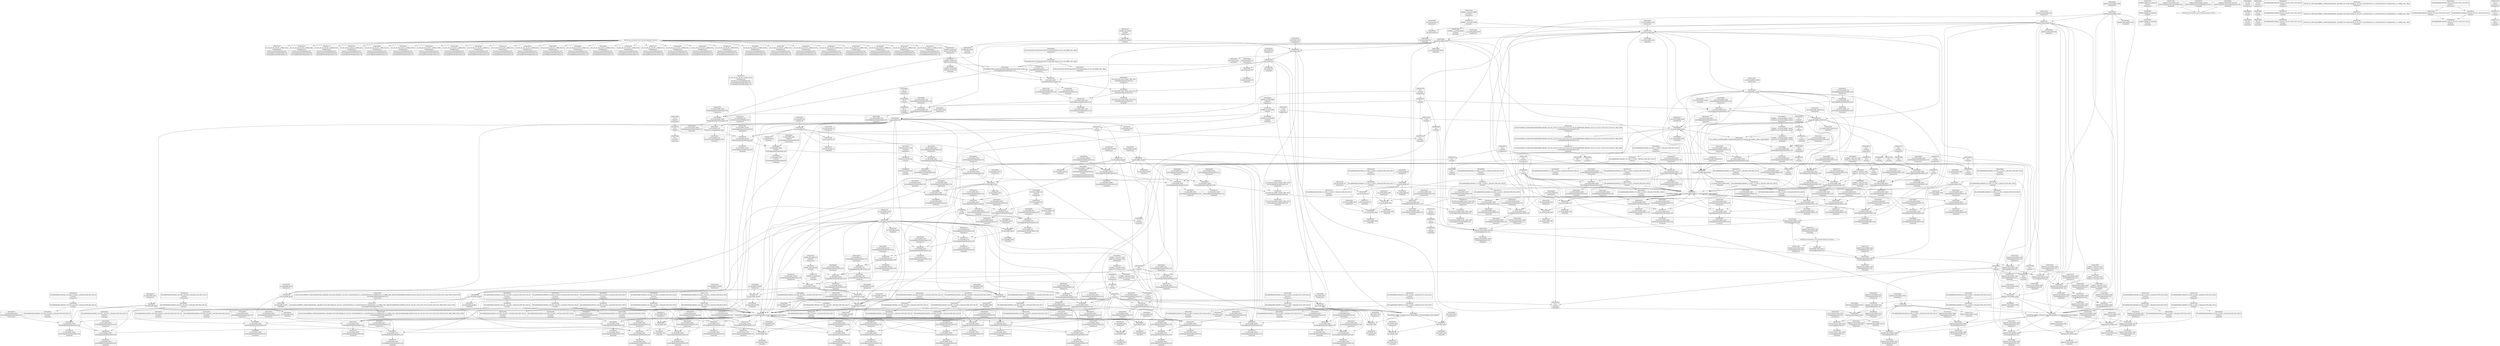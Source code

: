 digraph {
	CE0x4347360 [shape=record,shape=Mrecord,label="{CE0x4347360|__aa_current_profile:_tmp19|security/apparmor/include/context.h,138}"]
	CE0x4361c90 [shape=record,shape=Mrecord,label="{CE0x4361c90|aa_cred_profile:_tmp33|security/apparmor/include/context.h,101}"]
	CE0x4371a50 [shape=record,shape=Mrecord,label="{CE0x4371a50|aa_cred_profile:_tmp22|security/apparmor/include/context.h,100}"]
	CE0x4375f80 [shape=record,shape=Mrecord,label="{CE0x4375f80|_call_void_mcount()_#2}"]
	CE0x435fc30 [shape=record,shape=Mrecord,label="{CE0x435fc30|i64*_getelementptr_inbounds_(_16_x_i64_,_16_x_i64_*___llvm_gcov_ctr46,_i64_0,_i64_13)|*Constant*|*SummSink*}"]
	CE0x4367da0 [shape=record,shape=Mrecord,label="{CE0x4367da0|get_current:_tmp3|*SummSink*}"]
	CE0x4311540 [shape=record,shape=Mrecord,label="{CE0x4311540|apparmor_task_setrlimit:_cmp|security/apparmor/lsm.c,612}"]
	CE0x43446a0 [shape=record,shape=Mrecord,label="{CE0x43446a0|aa_cred_profile:_tmp16|security/apparmor/include/context.h,100|*SummSource*}"]
	CE0x4346d80 [shape=record,shape=Mrecord,label="{CE0x4346d80|i64*_getelementptr_inbounds_(_11_x_i64_,_11_x_i64_*___llvm_gcov_ctr58,_i64_0,_i64_10)|*Constant*|*SummSource*}"]
	CE0x435b9a0 [shape=record,shape=Mrecord,label="{CE0x435b9a0|aa_cred_profile:_tmp23|security/apparmor/include/context.h,100|*SummSink*}"]
	CE0x43492d0 [shape=record,shape=Mrecord,label="{CE0x43492d0|__aa_current_profile:_tmp5|security/apparmor/include/context.h,138}"]
	CE0x4327a70 [shape=record,shape=Mrecord,label="{CE0x4327a70|aa_cred_profile:_lor.end|*SummSource*}"]
	CE0x4359a90 [shape=record,shape=Mrecord,label="{CE0x4359a90|44:_i32,_48:_i16,_128:_i8*,_:_CMRE_144,152_|*MultipleSource*|Function::aa_cred_profile&Arg::cred::|security/apparmor/include/context.h,99|security/apparmor/include/context.h,138}"]
	CE0x432b320 [shape=record,shape=Mrecord,label="{CE0x432b320|i64*_getelementptr_inbounds_(_5_x_i64_,_5_x_i64_*___llvm_gcov_ctr105,_i64_0,_i64_4)|*Constant*|*SummSink*}"]
	CE0x43837d0 [shape=record,shape=Mrecord,label="{CE0x43837d0|%struct.aa_task_cxt*_null|*Constant*}"]
	CE0x4372880 [shape=record,shape=Mrecord,label="{CE0x4372880|aa_cred_profile:_tmp19|security/apparmor/include/context.h,100}"]
	CE0x4316cc0 [shape=record,shape=Mrecord,label="{CE0x4316cc0|apparmor_task_setrlimit:_tmp7|security/apparmor/lsm.c,613|*SummSink*}"]
	CE0x43423a0 [shape=record,shape=Mrecord,label="{CE0x43423a0|__aa_current_profile:_tmp16|security/apparmor/include/context.h,138|*SummSource*}"]
	CE0x4384e50 [shape=record,shape=Mrecord,label="{CE0x4384e50|aa_cred_profile:_do.end10|*SummSink*}"]
	CE0x4340690 [shape=record,shape=Mrecord,label="{CE0x4340690|GLOBAL:_lockdep_rcu_suspicious|*Constant*}"]
	CE0x4326c70 [shape=record,shape=Mrecord,label="{CE0x4326c70|__aa_current_profile:_tmp20|security/apparmor/include/context.h,138}"]
	CE0x43581e0 [shape=record,shape=Mrecord,label="{CE0x43581e0|aa_cred_profile:_tmp12|security/apparmor/include/context.h,100|*SummSink*}"]
	CE0x4316a80 [shape=record,shape=Mrecord,label="{CE0x4316a80|GLOBAL:___llvm_gcov_ctr105|Global_var:__llvm_gcov_ctr105|*SummSink*}"]
	CE0x4319170 [shape=record,shape=Mrecord,label="{CE0x4319170|aa_cred_profile:_tmp|*SummSource*}"]
	CE0x4378090 [shape=record,shape=Mrecord,label="{CE0x4378090|aa_cred_profile:_tmp9|security/apparmor/include/context.h,100}"]
	CE0x4339c10 [shape=record,shape=Mrecord,label="{CE0x4339c10|GLOBAL:___aa_current_profile.__warned|Global_var:__aa_current_profile.__warned|*SummSink*}"]
	CE0x43773d0 [shape=record,shape=Mrecord,label="{CE0x43773d0|apparmor_task_setrlimit:_task|Function::apparmor_task_setrlimit&Arg::task::|*SummSink*}"]
	CE0x432d680 [shape=record,shape=Mrecord,label="{CE0x432d680|__aa_current_profile:_call|security/apparmor/include/context.h,138}"]
	CE0x433bb00 [shape=record,shape=Mrecord,label="{CE0x433bb00|GLOBAL:_aa_cred_profile|*Constant*|*SummSource*}"]
	CE0x4332460 [shape=record,shape=Mrecord,label="{CE0x4332460|__aa_current_profile:_tmp12|security/apparmor/include/context.h,138|*SummSource*}"]
	CE0x433de70 [shape=record,shape=Mrecord,label="{CE0x433de70|aa_cred_profile:_entry|*SummSource*}"]
	CE0x433c090 [shape=record,shape=Mrecord,label="{CE0x433c090|aa_cred_profile:_cred|Function::aa_cred_profile&Arg::cred::}"]
	CE0x43460e0 [shape=record,shape=Mrecord,label="{CE0x43460e0|__aa_current_profile:_tmp17|security/apparmor/include/context.h,138}"]
	CE0x43736c0 [shape=record,shape=Mrecord,label="{CE0x43736c0|aa_cred_profile:_tmp20|security/apparmor/include/context.h,100|*SummSink*}"]
	CE0x432de30 [shape=record,shape=Mrecord,label="{CE0x432de30|__aa_current_profile:_tmp3|*SummSink*}"]
	CE0x4317640 [shape=record,shape=Mrecord,label="{CE0x4317640|i64*_getelementptr_inbounds_(_5_x_i64_,_5_x_i64_*___llvm_gcov_ctr105,_i64_0,_i64_3)|*Constant*}"]
	CE0x4386e00 [shape=record,shape=Mrecord,label="{CE0x4386e00|aa_cred_profile:_tmp13|*SummSource*}"]
	CE0x4361190 [shape=record,shape=Mrecord,label="{CE0x4361190|aa_cred_profile:_tmp29|security/apparmor/include/context.h,100}"]
	CE0x4374390 [shape=record,shape=Mrecord,label="{CE0x4374390|_call_void_asm_sideeffect_1:_09ud2_0A.pushsection___bug_table,_22a_22_0A2:_09.long_1b_-_2b,_$_0:c_-_2b_0A_09.word_$_1:c_,_0_0A_09.org_2b+$_2:c_0A.popsection_,_i,i,i,_dirflag_,_fpsr_,_flags_(i8*_getelementptr_inbounds_(_36_x_i8_,_36_x_i8_*_.str12,_i32_0,_i32_0),_i32_100,_i64_12)_#2,_!dbg_!15490,_!srcloc_!15493|security/apparmor/include/context.h,100|*SummSource*}"]
	CE0x431ef50 [shape=record,shape=Mrecord,label="{CE0x431ef50|44:_i32,_48:_i16,_128:_i8*,_:_CMRE_120,128_|*MultipleSource*|Function::aa_cred_profile&Arg::cred::|security/apparmor/include/context.h,99|security/apparmor/include/context.h,138}"]
	CE0x433e9b0 [shape=record,shape=Mrecord,label="{CE0x433e9b0|__aa_current_profile:_tmp21|security/apparmor/include/context.h,138|*SummSink*}"]
	CE0x43846a0 [shape=record,shape=Mrecord,label="{CE0x43846a0|aa_cred_profile:_tmp4|*LoadInst*|security/apparmor/include/context.h,99}"]
	CE0x431cfc0 [shape=record,shape=Mrecord,label="{CE0x431cfc0|i64_5|*Constant*}"]
	CE0x4372370 [shape=record,shape=Mrecord,label="{CE0x4372370|aa_cred_profile:_tmp18|security/apparmor/include/context.h,100}"]
	CE0x436fb90 [shape=record,shape=Mrecord,label="{CE0x436fb90|i64*_getelementptr_inbounds_(_16_x_i64_,_16_x_i64_*___llvm_gcov_ctr46,_i64_0,_i64_7)|*Constant*|*SummSource*}"]
	CE0x4358720 [shape=record,shape=Mrecord,label="{CE0x4358720|%struct.aa_profile*_null|*Constant*}"]
	CE0x43409c0 [shape=record,shape=Mrecord,label="{CE0x43409c0|i32_138|*Constant*|*SummSink*}"]
	CE0x43453f0 [shape=record,shape=Mrecord,label="{CE0x43453f0|GLOBAL:_get_current|*Constant*|*SummSink*}"]
	CE0x4330710 [shape=record,shape=Mrecord,label="{CE0x4330710|i32_0|*Constant*}"]
	CE0x4359cd0 [shape=record,shape=Mrecord,label="{CE0x4359cd0|44:_i32,_48:_i16,_128:_i8*,_:_CMRE_152,160_|*MultipleSource*|Function::aa_cred_profile&Arg::cred::|security/apparmor/include/context.h,99|security/apparmor/include/context.h,138}"]
	CE0x4367050 [shape=record,shape=Mrecord,label="{CE0x4367050|get_current:_tmp4|./arch/x86/include/asm/current.h,14}"]
	CE0x430b6b0 [shape=record,shape=Mrecord,label="{CE0x430b6b0|apparmor_task_setrlimit:_if.then|*SummSink*}"]
	CE0x4336df0 [shape=record,shape=Mrecord,label="{CE0x4336df0|__aa_current_profile:_if.then}"]
	CE0x4321d20 [shape=record,shape=Mrecord,label="{CE0x4321d20|i64_1|*Constant*|*SummSink*}"]
	CE0x4361980 [shape=record,shape=Mrecord,label="{CE0x4361980|aa_cred_profile:_tmp33|security/apparmor/include/context.h,101|*SummSink*}"]
	CE0x4345940 [shape=record,shape=Mrecord,label="{CE0x4345940|i64*_getelementptr_inbounds_(_11_x_i64_,_11_x_i64_*___llvm_gcov_ctr58,_i64_0,_i64_9)|*Constant*}"]
	CE0x4375ff0 [shape=record,shape=Mrecord,label="{CE0x4375ff0|_call_void_mcount()_#2|*SummSource*}"]
	CE0x4333a30 [shape=record,shape=Mrecord,label="{CE0x4333a30|__aa_current_profile:_tmp14|security/apparmor/include/context.h,138|*SummSink*}"]
	CE0x4360bb0 [shape=record,shape=Mrecord,label="{CE0x4360bb0|aa_cred_profile:_tmp28|security/apparmor/include/context.h,100}"]
	CE0x433b6e0 [shape=record,shape=Mrecord,label="{CE0x433b6e0|_ret_%struct.task_struct*_%tmp4,_!dbg_!15471|./arch/x86/include/asm/current.h,14}"]
	CE0x4319c00 [shape=record,shape=Mrecord,label="{CE0x4319c00|i64*_getelementptr_inbounds_(_11_x_i64_,_11_x_i64_*___llvm_gcov_ctr58,_i64_0,_i64_0)|*Constant*}"]
	CE0x4342a60 [shape=record,shape=Mrecord,label="{CE0x4342a60|i8_1|*Constant*|*SummSource*}"]
	CE0x4383a80 [shape=record,shape=Mrecord,label="{CE0x4383a80|aa_cred_profile:_tmp6|security/apparmor/include/context.h,100|*SummSource*}"]
	CE0x433dc30 [shape=record,shape=Mrecord,label="{CE0x433dc30|i32_78|*Constant*|*SummSink*}"]
	CE0x432bcf0 [shape=record,shape=Mrecord,label="{CE0x432bcf0|apparmor_task_setrlimit:_error.0|*SummSink*}"]
	CE0x435bd10 [shape=record,shape=Mrecord,label="{CE0x435bd10|i64*_getelementptr_inbounds_(_16_x_i64_,_16_x_i64_*___llvm_gcov_ctr46,_i64_0,_i64_10)|*Constant*}"]
	CE0x42b17e0 [shape=record,shape=Mrecord,label="{CE0x42b17e0|_ret_%struct.aa_profile*_%call4,_!dbg_!15494|security/apparmor/include/context.h,138|*SummSource*}"]
	CE0x43623e0 [shape=record,shape=Mrecord,label="{CE0x43623e0|aa_cred_profile:_profile11|security/apparmor/include/context.h,101|*SummSource*}"]
	CE0x4326d70 [shape=record,shape=Mrecord,label="{CE0x4326d70|__aa_current_profile:_tmp20|security/apparmor/include/context.h,138|*SummSource*}"]
	CE0x435e430 [shape=record,shape=Mrecord,label="{CE0x435e430|aa_cred_profile:_tmp24|security/apparmor/include/context.h,100}"]
	CE0x4326f30 [shape=record,shape=Mrecord,label="{CE0x4326f30|__aa_current_profile:_tmp20|security/apparmor/include/context.h,138|*SummSink*}"]
	CE0x433dca0 [shape=record,shape=Mrecord,label="{CE0x433dca0|i32_78|*Constant*|*SummSource*}"]
	CE0x4317e40 [shape=record,shape=Mrecord,label="{CE0x4317e40|i32_0|*Constant*|*SummSink*}"]
	CE0x43876d0 [shape=record,shape=Mrecord,label="{CE0x43876d0|aa_cred_profile:_lnot3|security/apparmor/include/context.h,100}"]
	CE0x4347880 [shape=record,shape=Mrecord,label="{CE0x4347880|44:_i32,_48:_i16,_128:_i8*,_:_CMRE_56,64_|*MultipleSource*|Function::aa_cred_profile&Arg::cred::|security/apparmor/include/context.h,99|security/apparmor/include/context.h,138}"]
	CE0x432e760 [shape=record,shape=Mrecord,label="{CE0x432e760|__aa_current_profile:_tmp2}"]
	CE0x43137d0 [shape=record,shape=Mrecord,label="{CE0x43137d0|apparmor_task_setrlimit:_call|security/apparmor/lsm.c,609|*SummSource*}"]
	CE0x42b1a40 [shape=record,shape=Mrecord,label="{CE0x42b1a40|_ret_%struct.aa_profile*_%call4,_!dbg_!15494|security/apparmor/include/context.h,138|*SummSink*}"]
	CE0x4347f50 [shape=record,shape=Mrecord,label="{CE0x4347f50|__aa_current_profile:_tmp}"]
	CE0x4313b40 [shape=record,shape=Mrecord,label="{CE0x4313b40|__aa_current_profile:_tmp|*SummSink*}"]
	CE0x4341c90 [shape=record,shape=Mrecord,label="{CE0x4341c90|__aa_current_profile:_tmp15|security/apparmor/include/context.h,138|*SummSource*}"]
	CE0x4327460 [shape=record,shape=Mrecord,label="{CE0x4327460|_call_void_mcount()_#2|*SummSource*}"]
	CE0x433e4a0 [shape=record,shape=Mrecord,label="{CE0x433e4a0|COLLAPSED:_GCRE_current_task_external_global_%struct.task_struct*:_elem_0::|security/apparmor/include/context.h,138}"]
	CE0x4382990 [shape=record,shape=Mrecord,label="{CE0x4382990|44:_i32,_48:_i16,_128:_i8*,_:_CMRE_4,8_|*MultipleSource*|Function::aa_cred_profile&Arg::cred::|security/apparmor/include/context.h,99|security/apparmor/include/context.h,138}"]
	CE0x4343030 [shape=record,shape=Mrecord,label="{CE0x4343030|_call_void_lockdep_rcu_suspicious(i8*_getelementptr_inbounds_(_36_x_i8_,_36_x_i8_*_.str12,_i32_0,_i32_0),_i32_138,_i8*_getelementptr_inbounds_(_45_x_i8_,_45_x_i8_*_.str14,_i32_0,_i32_0))_#7,_!dbg_!15483|security/apparmor/include/context.h,138}"]
	CE0x435d990 [shape=record,shape=Mrecord,label="{CE0x435d990|aa_cred_profile:_tmp31|security/apparmor/include/context.h,100|*SummSource*}"]
	CE0x4317dd0 [shape=record,shape=Mrecord,label="{CE0x4317dd0|apparmor_task_setrlimit:_mode|security/apparmor/lsm.c,612}"]
	CE0x4348ec0 [shape=record,shape=Mrecord,label="{CE0x4348ec0|__aa_current_profile:_tmp4|security/apparmor/include/context.h,138|*SummSink*}"]
	CE0x4342c20 [shape=record,shape=Mrecord,label="{CE0x4342c20|i8_1|*Constant*|*SummSink*}"]
	CE0x438ac70 [shape=record,shape=Mrecord,label="{CE0x438ac70|aa_cred_profile:_tmp10|security/apparmor/include/context.h,100|*SummSink*}"]
	CE0x4361590 [shape=record,shape=Mrecord,label="{CE0x4361590|aa_cred_profile:_tmp32|security/apparmor/include/context.h,101}"]
	CE0x4376620 [shape=record,shape=Mrecord,label="{CE0x4376620|i64*_getelementptr_inbounds_(_16_x_i64_,_16_x_i64_*___llvm_gcov_ctr46,_i64_0,_i64_0)|*Constant*|*SummSink*}"]
	CE0x435a9b0 [shape=record,shape=Mrecord,label="{CE0x435a9b0|aa_cred_profile:_tmp8|security/apparmor/include/context.h,100}"]
	CE0x431cc10 [shape=record,shape=Mrecord,label="{CE0x431cc10|aa_cred_profile:_tobool4|security/apparmor/include/context.h,100|*SummSource*}"]
	CE0x4317d30 [shape=record,shape=Mrecord,label="{CE0x4317d30|i32_0|*Constant*|*SummSource*}"]
	CE0x4347e20 [shape=record,shape=Mrecord,label="{CE0x4347e20|i64*_getelementptr_inbounds_(_11_x_i64_,_11_x_i64_*___llvm_gcov_ctr58,_i64_0,_i64_0)|*Constant*|*SummSource*}"]
	CE0x435aa20 [shape=record,shape=Mrecord,label="{CE0x435aa20|aa_cred_profile:_tmp7|security/apparmor/include/context.h,100|*SummSource*}"]
	CE0x432c7b0 [shape=record,shape=Mrecord,label="{CE0x432c7b0|44:_i32,_48:_i16,_128:_i8*,_:_CMRE_20,24_|*MultipleSource*|Function::aa_cred_profile&Arg::cred::|security/apparmor/include/context.h,99|security/apparmor/include/context.h,138}"]
	CE0x43768b0 [shape=record,shape=Mrecord,label="{CE0x43768b0|aa_cred_profile:_do.end|*SummSink*}"]
	CE0x4360c90 [shape=record,shape=Mrecord,label="{CE0x4360c90|aa_cred_profile:_tmp28|security/apparmor/include/context.h,100|*SummSink*}"]
	CE0x4312510 [shape=record,shape=Mrecord,label="{CE0x4312510|apparmor_task_setrlimit:_tmp|*SummSource*}"]
	CE0x4370a00 [shape=record,shape=Mrecord,label="{CE0x4370a00|i64*_getelementptr_inbounds_(_16_x_i64_,_16_x_i64_*___llvm_gcov_ctr46,_i64_0,_i64_9)|*Constant*|*SummSink*}"]
	CE0x43250b0 [shape=record,shape=Mrecord,label="{CE0x43250b0|i64_2|*Constant*}"]
	CE0x4314320 [shape=record,shape=Mrecord,label="{CE0x4314320|apparmor_task_setrlimit:_tmp5|security/apparmor/lsm.c,612}"]
	CE0x4378210 [shape=record,shape=Mrecord,label="{CE0x4378210|aa_cred_profile:_tmp9|security/apparmor/include/context.h,100|*SummSource*}"]
	CE0x4358f50 [shape=record,shape=Mrecord,label="{CE0x4358f50|aa_cred_profile:_tmp2}"]
	CE0x4314ce0 [shape=record,shape=Mrecord,label="{CE0x4314ce0|i64_0|*Constant*|*SummSink*}"]
	CE0x433c260 [shape=record,shape=Mrecord,label="{CE0x433c260|aa_cred_profile:_cred|Function::aa_cred_profile&Arg::cred::|*SummSink*}"]
	CE0x4338910 [shape=record,shape=Mrecord,label="{CE0x4338910|__aa_current_profile:_bb|*SummSource*}"]
	CE0x433f860 [shape=record,shape=Mrecord,label="{CE0x433f860|i64*_getelementptr_inbounds_(_11_x_i64_,_11_x_i64_*___llvm_gcov_ctr58,_i64_0,_i64_8)|*Constant*|*SummSource*}"]
	CE0x4383400 [shape=record,shape=Mrecord,label="{CE0x4383400|i64_2|*Constant*}"]
	CE0x435dec0 [shape=record,shape=Mrecord,label="{CE0x435dec0|i64*_getelementptr_inbounds_(_16_x_i64_,_16_x_i64_*___llvm_gcov_ctr46,_i64_0,_i64_15)|*Constant*}"]
	CE0x4332b20 [shape=record,shape=Mrecord,label="{CE0x4332b20|i64*_getelementptr_inbounds_(_11_x_i64_,_11_x_i64_*___llvm_gcov_ctr58,_i64_0,_i64_6)|*Constant*|*SummSource*}"]
	CE0x436c4e0 [shape=record,shape=Mrecord,label="{CE0x436c4e0|44:_i32,_48:_i16,_128:_i8*,_:_CMRE_88,89_|*MultipleSource*|Function::aa_cred_profile&Arg::cred::|security/apparmor/include/context.h,99|security/apparmor/include/context.h,138}"]
	CE0x42b18e0 [shape=record,shape=Mrecord,label="{CE0x42b18e0|_ret_%struct.aa_profile*_%call4,_!dbg_!15494|security/apparmor/include/context.h,138}"]
	CE0x43314c0 [shape=record,shape=Mrecord,label="{CE0x43314c0|__aa_current_profile:_tmp10|security/apparmor/include/context.h,138|*SummSource*}"]
	CE0x4386a90 [shape=record,shape=Mrecord,label="{CE0x4386a90|aa_cred_profile:_lnot|security/apparmor/include/context.h,100|*SummSink*}"]
	CE0x4359850 [shape=record,shape=Mrecord,label="{CE0x4359850|44:_i32,_48:_i16,_128:_i8*,_:_CMRE_136,144_|*MultipleSource*|Function::aa_cred_profile&Arg::cred::|security/apparmor/include/context.h,99|security/apparmor/include/context.h,138}"]
	CE0x4318cb0 [shape=record,shape=Mrecord,label="{CE0x4318cb0|COLLAPSED:_GCMRE___llvm_gcov_ctr105_internal_global_5_x_i64_zeroinitializer:_elem_0:default:}"]
	CE0x4346150 [shape=record,shape=Mrecord,label="{CE0x4346150|__aa_current_profile:_tmp17|security/apparmor/include/context.h,138|*SummSource*}"]
	CE0x43194f0 [shape=record,shape=Mrecord,label="{CE0x43194f0|i64_3|*Constant*|*SummSource*}"]
	CE0x4370e60 [shape=record,shape=Mrecord,label="{CE0x4370e60|i32_100|*Constant*|*SummSource*}"]
	CE0x43735e0 [shape=record,shape=Mrecord,label="{CE0x43735e0|aa_cred_profile:_tmp20|security/apparmor/include/context.h,100}"]
	CE0x4319a80 [shape=record,shape=Mrecord,label="{CE0x4319a80|__aa_current_profile:_do.end|*SummSink*}"]
	CE0x435a760 [shape=record,shape=Mrecord,label="{CE0x435a760|GLOBAL:___llvm_gcov_ctr46|Global_var:__llvm_gcov_ctr46}"]
	CE0x4313060 [shape=record,shape=Mrecord,label="{CE0x4313060|apparmor_task_setrlimit:_mode|security/apparmor/lsm.c,612|*SummSource*}"]
	CE0x41b76a0 [shape=record,shape=Mrecord,label="{CE0x41b76a0|apparmor_task_setrlimit:_cmp|security/apparmor/lsm.c,612|*SummSource*}"]
	CE0x433ae00 [shape=record,shape=Mrecord,label="{CE0x433ae00|aa_cred_profile:_tmp|*SummSink*}"]
	CE0x433ad30 [shape=record,shape=Mrecord,label="{CE0x433ad30|i64_1|*Constant*}"]
	CE0x4370b90 [shape=record,shape=Mrecord,label="{CE0x4370b90|i32_100|*Constant*}"]
	CE0x432b390 [shape=record,shape=Mrecord,label="{CE0x432b390|apparmor_task_setrlimit:_call1|security/apparmor/lsm.c,613}"]
	CE0x432e840 [shape=record,shape=Mrecord,label="{CE0x432e840|__aa_current_profile:_tmp2|*SummSink*}"]
	CE0x4358fc0 [shape=record,shape=Mrecord,label="{CE0x4358fc0|aa_cred_profile:_tmp2|*SummSource*}"]
	CE0x4316340 [shape=record,shape=Mrecord,label="{CE0x4316340|i64*_getelementptr_inbounds_(_11_x_i64_,_11_x_i64_*___llvm_gcov_ctr58,_i64_0,_i64_1)|*Constant*}"]
	CE0x436d0a0 [shape=record,shape=Mrecord,label="{CE0x436d0a0|i64_6|*Constant*|*SummSource*}"]
	CE0x4375830 [shape=record,shape=Mrecord,label="{CE0x4375830|i32_22|*Constant*|*SummSource*}"]
	CE0x4375320 [shape=record,shape=Mrecord,label="{CE0x4375320|aa_cred_profile:_do.body6}"]
	CE0x4382b10 [shape=record,shape=Mrecord,label="{CE0x4382b10|44:_i32,_48:_i16,_128:_i8*,_:_CMRE_8,16_|*MultipleSource*|Function::aa_cred_profile&Arg::cred::|security/apparmor/include/context.h,99|security/apparmor/include/context.h,138}"]
	CE0x43365c0 [shape=record,shape=Mrecord,label="{CE0x43365c0|i64_5|*Constant*|*SummSource*}"]
	CE0x438bdc0 [shape=record,shape=Mrecord,label="{CE0x438bdc0|0:_%struct.aa_profile*,_:_CMRE_0,8_|*MultipleSource*|security/apparmor/include/context.h,99|*LoadInst*|security/apparmor/include/context.h,99|security/apparmor/include/context.h,100}"]
	CE0x4361600 [shape=record,shape=Mrecord,label="{CE0x4361600|aa_cred_profile:_tmp32|security/apparmor/include/context.h,101|*SummSource*}"]
	CE0x432d9a0 [shape=record,shape=Mrecord,label="{CE0x432d9a0|i64*_getelementptr_inbounds_(_16_x_i64_,_16_x_i64_*___llvm_gcov_ctr46,_i64_0,_i64_1)|*Constant*}"]
	CE0x435f1e0 [shape=record,shape=Mrecord,label="{CE0x435f1e0|i64*_getelementptr_inbounds_(_16_x_i64_,_16_x_i64_*___llvm_gcov_ctr46,_i64_0,_i64_12)|*Constant*|*SummSource*}"]
	CE0x433acc0 [shape=record,shape=Mrecord,label="{CE0x433acc0|i64*_getelementptr_inbounds_(_11_x_i64_,_11_x_i64_*___llvm_gcov_ctr58,_i64_0,_i64_1)|*Constant*|*SummSink*}"]
	CE0x432b9c0 [shape=record,shape=Mrecord,label="{CE0x432b9c0|apparmor_task_setrlimit:_error.0}"]
	CE0x4315650 [shape=record,shape=Mrecord,label="{CE0x4315650|__aa_current_profile:_do.body|*SummSink*}"]
	CE0x4339a50 [shape=record,shape=Mrecord,label="{CE0x4339a50|GLOBAL:___aa_current_profile.__warned|Global_var:__aa_current_profile.__warned|*SummSource*}"]
	CE0x431bbd0 [shape=record,shape=Mrecord,label="{CE0x431bbd0|aa_cred_profile:_conv|security/apparmor/include/context.h,100|*SummSource*}"]
	CE0x4344520 [shape=record,shape=Mrecord,label="{CE0x4344520|aa_cred_profile:_tmp16|security/apparmor/include/context.h,100}"]
	CE0x43621f0 [shape=record,shape=Mrecord,label="{CE0x43621f0|apparmor_task_setrlimit:_resource|Function::apparmor_task_setrlimit&Arg::resource::|*SummSink*}"]
	CE0x4343110 [shape=record,shape=Mrecord,label="{CE0x4343110|_call_void_lockdep_rcu_suspicious(i8*_getelementptr_inbounds_(_36_x_i8_,_36_x_i8_*_.str12,_i32_0,_i32_0),_i32_138,_i8*_getelementptr_inbounds_(_45_x_i8_,_45_x_i8_*_.str14,_i32_0,_i32_0))_#7,_!dbg_!15483|security/apparmor/include/context.h,138|*SummSink*}"]
	CE0x4347fc0 [shape=record,shape=Mrecord,label="{CE0x4347fc0|COLLAPSED:_GCMRE___llvm_gcov_ctr58_internal_global_11_x_i64_zeroinitializer:_elem_0:default:}"]
	CE0x433d640 [shape=record,shape=Mrecord,label="{CE0x433d640|COLLAPSED:_GCMRE___llvm_gcov_ctr112_internal_global_2_x_i64_zeroinitializer:_elem_0:default:}"]
	CE0x4345b10 [shape=record,shape=Mrecord,label="{CE0x4345b10|i64*_getelementptr_inbounds_(_11_x_i64_,_11_x_i64_*___llvm_gcov_ctr58,_i64_0,_i64_9)|*Constant*|*SummSink*}"]
	CE0x435b160 [shape=record,shape=Mrecord,label="{CE0x435b160|i64*_getelementptr_inbounds_(_16_x_i64_,_16_x_i64_*___llvm_gcov_ctr46,_i64_0,_i64_14)|*Constant*|*SummSource*}"]
	CE0x43450b0 [shape=record,shape=Mrecord,label="{CE0x43450b0|GLOBAL:_get_current|*Constant*}"]
	CE0x43364f0 [shape=record,shape=Mrecord,label="{CE0x43364f0|i64_5|*Constant*}"]
	CE0x4338320 [shape=record,shape=Mrecord,label="{CE0x4338320|__aa_current_profile:_call|security/apparmor/include/context.h,138|*SummSource*}"]
	CE0x4333260 [shape=record,shape=Mrecord,label="{CE0x4333260|__aa_current_profile:_tmp13|security/apparmor/include/context.h,138|*SummSink*}"]
	CE0x4338fb0 [shape=record,shape=Mrecord,label="{CE0x4338fb0|__aa_current_profile:_tmp6|security/apparmor/include/context.h,138|*SummSink*}"]
	CE0x435a2a0 [shape=record,shape=Mrecord,label="{CE0x435a2a0|aa_cred_profile:_tmp3|*SummSink*}"]
	CE0x4312580 [shape=record,shape=Mrecord,label="{CE0x4312580|apparmor_task_setrlimit:_tmp|*SummSink*}"]
	CE0x4367ce0 [shape=record,shape=Mrecord,label="{CE0x4367ce0|get_current:_tmp3|*SummSource*}"]
	CE0x438ae20 [shape=record,shape=Mrecord,label="{CE0x438ae20|aa_cred_profile:_tobool1|security/apparmor/include/context.h,100|*SummSource*}"]
	CE0x43116b0 [shape=record,shape=Mrecord,label="{CE0x43116b0|GLOBAL:___aa_current_profile|*Constant*|*SummSink*}"]
	CE0x432f290 [shape=record,shape=Mrecord,label="{CE0x432f290|i64*_getelementptr_inbounds_(_16_x_i64_,_16_x_i64_*___llvm_gcov_ctr46,_i64_0,_i64_0)|*Constant*}"]
	CE0x433c6e0 [shape=record,shape=Mrecord,label="{CE0x433c6e0|_ret_%struct.aa_profile*_%tmp34,_!dbg_!15510|security/apparmor/include/context.h,101}"]
	CE0x4363470 [shape=record,shape=Mrecord,label="{CE0x4363470|aa_cred_profile:_tmp30|security/apparmor/include/context.h,100|*SummSource*}"]
	CE0x4374210 [shape=record,shape=Mrecord,label="{CE0x4374210|_call_void_asm_sideeffect_1:_09ud2_0A.pushsection___bug_table,_22a_22_0A2:_09.long_1b_-_2b,_$_0:c_-_2b_0A_09.word_$_1:c_,_0_0A_09.org_2b+$_2:c_0A.popsection_,_i,i,i,_dirflag_,_fpsr_,_flags_(i8*_getelementptr_inbounds_(_36_x_i8_,_36_x_i8_*_.str12,_i32_0,_i32_0),_i32_100,_i64_12)_#2,_!dbg_!15490,_!srcloc_!15493|security/apparmor/include/context.h,100}"]
	CE0x431b4f0 [shape=record,shape=Mrecord,label="{CE0x431b4f0|aa_cred_profile:_lnot.ext|security/apparmor/include/context.h,100}"]
	CE0x4332620 [shape=record,shape=Mrecord,label="{CE0x4332620|__aa_current_profile:_tmp12|security/apparmor/include/context.h,138|*SummSink*}"]
	CE0x4359120 [shape=record,shape=Mrecord,label="{CE0x4359120|i32_22|*Constant*}"]
	CE0x433dff0 [shape=record,shape=Mrecord,label="{CE0x433dff0|__aa_current_profile:_cred|security/apparmor/include/context.h,138|*SummSource*}"]
	CE0x4337f80 [shape=record,shape=Mrecord,label="{CE0x4337f80|i64*_getelementptr_inbounds_(_2_x_i64_,_2_x_i64_*___llvm_gcov_ctr112,_i64_0,_i64_0)|*Constant*}"]
	CE0x4333770 [shape=record,shape=Mrecord,label="{CE0x4333770|__aa_current_profile:_tmp14|security/apparmor/include/context.h,138}"]
	CE0x4389e00 [shape=record,shape=Mrecord,label="{CE0x4389e00|aa_cred_profile:_do.cond|*SummSink*}"]
	CE0x431b260 [shape=record,shape=Mrecord,label="{CE0x431b260|aa_cred_profile:_lnot3|security/apparmor/include/context.h,100|*SummSink*}"]
	CE0x4314ab0 [shape=record,shape=Mrecord,label="{CE0x4314ab0|i64_0|*Constant*}"]
	CE0x43461c0 [shape=record,shape=Mrecord,label="{CE0x43461c0|__aa_current_profile:_tmp17|security/apparmor/include/context.h,138|*SummSink*}"]
	CE0x43848e0 [shape=record,shape=Mrecord,label="{CE0x43848e0|aa_cred_profile:_tmp4|*LoadInst*|security/apparmor/include/context.h,99|*SummSource*}"]
	CE0x43486b0 [shape=record,shape=Mrecord,label="{CE0x43486b0|__aa_current_profile:_bb}"]
	CE0x4386750 [shape=record,shape=Mrecord,label="{CE0x4386750|aa_cred_profile:_lnot|security/apparmor/include/context.h,100}"]
	CE0x43277f0 [shape=record,shape=Mrecord,label="{CE0x43277f0|aa_cred_profile:_bb|*SummSink*}"]
	CE0x4373650 [shape=record,shape=Mrecord,label="{CE0x4373650|aa_cred_profile:_tmp20|security/apparmor/include/context.h,100|*SummSource*}"]
	CE0x431d3e0 [shape=record,shape=Mrecord,label="{CE0x431d3e0|i32_0|*Constant*}"]
	CE0x4349700 [shape=record,shape=Mrecord,label="{CE0x4349700|__aa_current_profile:_tmp6|security/apparmor/include/context.h,138}"]
	CE0x432f390 [shape=record,shape=Mrecord,label="{CE0x432f390|i64*_getelementptr_inbounds_(_16_x_i64_,_16_x_i64_*___llvm_gcov_ctr46,_i64_0,_i64_0)|*Constant*|*SummSource*}"]
	CE0x4371b30 [shape=record,shape=Mrecord,label="{CE0x4371b30|aa_cred_profile:_tmp22|security/apparmor/include/context.h,100|*SummSink*}"]
	CE0x435b720 [shape=record,shape=Mrecord,label="{CE0x435b720|aa_cred_profile:_tmp23|security/apparmor/include/context.h,100}"]
	CE0x431ead0 [shape=record,shape=Mrecord,label="{CE0x431ead0|44:_i32,_48:_i16,_128:_i8*,_:_CMRE_104,112_|*MultipleSource*|Function::aa_cred_profile&Arg::cred::|security/apparmor/include/context.h,99|security/apparmor/include/context.h,138}"]
	CE0x4330fe0 [shape=record,shape=Mrecord,label="{CE0x4330fe0|__aa_current_profile:_tmp9|security/apparmor/include/context.h,138|*SummSink*}"]
	CE0x433c500 [shape=record,shape=Mrecord,label="{CE0x433c500|_ret_%struct.aa_profile*_%tmp34,_!dbg_!15510|security/apparmor/include/context.h,101|*SummSource*}"]
	CE0x4348c30 [shape=record,shape=Mrecord,label="{CE0x4348c30|__aa_current_profile:_tmp4|security/apparmor/include/context.h,138}"]
	CE0x4372ed0 [shape=record,shape=Mrecord,label="{CE0x4372ed0|i64*_getelementptr_inbounds_(_16_x_i64_,_16_x_i64_*___llvm_gcov_ctr46,_i64_0,_i64_8)|*Constant*}"]
	CE0x4313d00 [shape=record,shape=Mrecord,label="{CE0x4313d00|apparmor_task_setrlimit:_tmp6|security/apparmor/lsm.c,612|*SummSource*}"]
	CE0x43383f0 [shape=record,shape=Mrecord,label="{CE0x43383f0|__aa_current_profile:_call|security/apparmor/include/context.h,138|*SummSink*}"]
	CE0x431b670 [shape=record,shape=Mrecord,label="{CE0x431b670|aa_cred_profile:_lnot.ext|security/apparmor/include/context.h,100|*SummSource*}"]
	CE0x43398f0 [shape=record,shape=Mrecord,label="{CE0x43398f0|GLOBAL:___aa_current_profile.__warned|Global_var:__aa_current_profile.__warned}"]
	CE0x4332260 [shape=record,shape=Mrecord,label="{CE0x4332260|GLOBAL:_current_task|Global_var:current_task|*SummSource*}"]
	CE0x432cd40 [shape=record,shape=Mrecord,label="{CE0x432cd40|__aa_current_profile:_if.end|*SummSink*}"]
	CE0x43828c0 [shape=record,shape=Mrecord,label="{CE0x43828c0|aa_cred_profile:_tmp4|*LoadInst*|security/apparmor/include/context.h,99|*SummSink*}"]
	CE0x433b430 [shape=record,shape=Mrecord,label="{CE0x433b430|get_current:_entry|*SummSink*}"]
	CE0x432be90 [shape=record,shape=Mrecord,label="{CE0x432be90|i64*_getelementptr_inbounds_(_5_x_i64_,_5_x_i64_*___llvm_gcov_ctr105,_i64_0,_i64_4)|*Constant*}"]
	CE0x432e960 [shape=record,shape=Mrecord,label="{CE0x432e960|aa_cred_profile:_tmp1|*SummSource*}"]
	CE0x4346c20 [shape=record,shape=Mrecord,label="{CE0x4346c20|i64*_getelementptr_inbounds_(_11_x_i64_,_11_x_i64_*___llvm_gcov_ctr58,_i64_0,_i64_10)|*Constant*}"]
	CE0x433a7e0 [shape=record,shape=Mrecord,label="{CE0x433a7e0|get_current:_tmp4|./arch/x86/include/asm/current.h,14|*SummSource*}"]
	CE0x433af10 [shape=record,shape=Mrecord,label="{CE0x433af10|aa_cred_profile:_if.end}"]
	CE0x438a290 [shape=record,shape=Mrecord,label="{CE0x438a290|44:_i32,_48:_i16,_128:_i8*,_:_CMRE_40,44_|*MultipleSource*|Function::aa_cred_profile&Arg::cred::|security/apparmor/include/context.h,99|security/apparmor/include/context.h,138}"]
	CE0x432dd30 [shape=record,shape=Mrecord,label="{CE0x432dd30|__aa_current_profile:_tmp3|*SummSource*}"]
	CE0x433f4b0 [shape=record,shape=Mrecord,label="{CE0x433f4b0|i1_true|*Constant*|*SummSink*}"]
	CE0x435db50 [shape=record,shape=Mrecord,label="{CE0x435db50|aa_cred_profile:_tmp31|security/apparmor/include/context.h,100|*SummSink*}"]
	CE0x433d7e0 [shape=record,shape=Mrecord,label="{CE0x433d7e0|get_current:_tmp1|*SummSink*}"]
	CE0x43179c0 [shape=record,shape=Mrecord,label="{CE0x43179c0|i64*_getelementptr_inbounds_(_5_x_i64_,_5_x_i64_*___llvm_gcov_ctr105,_i64_0,_i64_0)|*Constant*|*SummSource*}"]
	CE0x4367fb0 [shape=record,shape=Mrecord,label="{CE0x4367fb0|aa_cred_profile:_do.end|*SummSource*}"]
	CE0x431d270 [shape=record,shape=Mrecord,label="{CE0x431d270|i32_11|*Constant*|*SummSource*}"]
	CE0x43146c0 [shape=record,shape=Mrecord,label="{CE0x43146c0|apparmor_task_setrlimit:_tmp2|security/apparmor/lsm.c,612}"]
	CE0x4386f80 [shape=record,shape=Mrecord,label="{CE0x4386f80|aa_cred_profile:_tmp13|*SummSink*}"]
	CE0x4372450 [shape=record,shape=Mrecord,label="{CE0x4372450|aa_cred_profile:_tmp18|security/apparmor/include/context.h,100|*SummSink*}"]
	CE0x438b690 [shape=record,shape=Mrecord,label="{CE0x438b690|aa_cred_profile:_profile|security/apparmor/include/context.h,100}"]
	CE0x43430a0 [shape=record,shape=Mrecord,label="{CE0x43430a0|_call_void_lockdep_rcu_suspicious(i8*_getelementptr_inbounds_(_36_x_i8_,_36_x_i8_*_.str12,_i32_0,_i32_0),_i32_138,_i8*_getelementptr_inbounds_(_45_x_i8_,_45_x_i8_*_.str14,_i32_0,_i32_0))_#7,_!dbg_!15483|security/apparmor/include/context.h,138|*SummSource*}"]
	CE0x4338b50 [shape=record,shape=Mrecord,label="{CE0x4338b50|aa_cred_profile:_if.then|*SummSource*}"]
	CE0x436fa10 [shape=record,shape=Mrecord,label="{CE0x436fa10|i64*_getelementptr_inbounds_(_16_x_i64_,_16_x_i64_*___llvm_gcov_ctr46,_i64_0,_i64_7)|*Constant*}"]
	CE0x435b460 [shape=record,shape=Mrecord,label="{CE0x435b460|i64*_getelementptr_inbounds_(_2_x_i64_,_2_x_i64_*___llvm_gcov_ctr112,_i64_0,_i64_1)|*Constant*}"]
	CE0x432e0b0 [shape=record,shape=Mrecord,label="{CE0x432e0b0|_call_void_mcount()_#2}"]
	CE0x4343f00 [shape=record,shape=Mrecord,label="{CE0x4343f00|aa_cred_profile:_tmp15|security/apparmor/include/context.h,100}"]
	CE0x433cb40 [shape=record,shape=Mrecord,label="{CE0x433cb40|get_current:_bb|*SummSource*}"]
	CE0x4372660 [shape=record,shape=Mrecord,label="{CE0x4372660|i64*_getelementptr_inbounds_(_16_x_i64_,_16_x_i64_*___llvm_gcov_ctr46,_i64_0,_i64_8)|*Constant*|*SummSink*}"]
	CE0x435ac70 [shape=record,shape=Mrecord,label="{CE0x435ac70|aa_cred_profile:_tmp29|security/apparmor/include/context.h,100|*SummSink*}"]
	CE0x435e4a0 [shape=record,shape=Mrecord,label="{CE0x435e4a0|aa_cred_profile:_tmp24|security/apparmor/include/context.h,100|*SummSource*}"]
	CE0x432c310 [shape=record,shape=Mrecord,label="{CE0x432c310|apparmor_task_setrlimit:_tmp9|security/apparmor/lsm.c,615|*SummSource*}"]
	CE0x4381a30 [shape=record,shape=Mrecord,label="{CE0x4381a30|aa_cred_profile:_tmp9|security/apparmor/include/context.h,100|*SummSink*}"]
	CE0x4343420 [shape=record,shape=Mrecord,label="{CE0x4343420|i8*_getelementptr_inbounds_(_45_x_i8_,_45_x_i8_*_.str14,_i32_0,_i32_0)|*Constant*}"]
	"CONST[source:2(external),value:2(dynamic)][purpose:{subject}]"
	CE0x432d830 [shape=record,shape=Mrecord,label="{CE0x432d830|__aa_current_profile:_tmp3}"]
	CE0x433e090 [shape=record,shape=Mrecord,label="{CE0x433e090|__aa_current_profile:_cred|security/apparmor/include/context.h,138|*SummSink*}"]
	CE0x4357700 [shape=record,shape=Mrecord,label="{CE0x4357700|aa_cred_profile:_do.end10}"]
	CE0x4341c20 [shape=record,shape=Mrecord,label="{CE0x4341c20|__aa_current_profile:_tmp15|security/apparmor/include/context.h,138}"]
	CE0x43872e0 [shape=record,shape=Mrecord,label="{CE0x43872e0|aa_cred_profile:_lnot2|security/apparmor/include/context.h,100|*SummSink*}"]
	CE0x435a150 [shape=record,shape=Mrecord,label="{CE0x435a150|aa_cred_profile:_tmp3|*SummSource*}"]
	CE0x433db80 [shape=record,shape=Mrecord,label="{CE0x433db80|i32_78|*Constant*}"]
	CE0x4333870 [shape=record,shape=Mrecord,label="{CE0x4333870|__aa_current_profile:_tmp14|security/apparmor/include/context.h,138|*SummSource*}"]
	CE0x4348a30 [shape=record,shape=Mrecord,label="{CE0x4348a30|_call_void_mcount()_#2}"]
	CE0x4384f20 [shape=record,shape=Mrecord,label="{CE0x4384f20|%struct.aa_task_cxt*_null|*Constant*|*SummSource*}"]
	CE0x431f430 [shape=record,shape=Mrecord,label="{CE0x431f430|i64_1|*Constant*}"]
	CE0x4313250 [shape=record,shape=Mrecord,label="{CE0x4313250|apparmor_task_setrlimit:_tmp3|security/apparmor/lsm.c,612|*SummSink*}"]
	CE0x432d020 [shape=record,shape=Mrecord,label="{CE0x432d020|__aa_current_profile:_land.lhs.true2|*SummSink*}"]
	CE0x4385380 [shape=record,shape=Mrecord,label="{CE0x4385380|aa_cred_profile:_tmp6|security/apparmor/include/context.h,100}"]
	CE0x4315460 [shape=record,shape=Mrecord,label="{CE0x4315460|__aa_current_profile:_do.body}"]
	CE0x4384c20 [shape=record,shape=Mrecord,label="{CE0x4384c20|aa_cred_profile:_tobool|security/apparmor/include/context.h,100|*SummSink*}"]
	CE0x436f6f0 [shape=record,shape=Mrecord,label="{CE0x436f6f0|aa_cred_profile:_tmp17|security/apparmor/include/context.h,100|*SummSink*}"]
	CE0x43355c0 [shape=record,shape=Mrecord,label="{CE0x43355c0|apparmor_task_setrlimit:_tmp10|security/apparmor/lsm.c,615|*SummSource*}"]
	CE0x43706a0 [shape=record,shape=Mrecord,label="{CE0x43706a0|void_(i8*,_i32,_i64)*_asm_sideeffect_1:_09ud2_0A.pushsection___bug_table,_22a_22_0A2:_09.long_1b_-_2b,_$_0:c_-_2b_0A_09.word_$_1:c_,_0_0A_09.org_2b+$_2:c_0A.popsection_,_i,i,i,_dirflag_,_fpsr_,_flags_|*SummSource*}"]
	CE0x4347ac0 [shape=record,shape=Mrecord,label="{CE0x4347ac0|44:_i32,_48:_i16,_128:_i8*,_:_CMRE_64,72_|*MultipleSource*|Function::aa_cred_profile&Arg::cred::|security/apparmor/include/context.h,99|security/apparmor/include/context.h,138}"]
	CE0x4386c80 [shape=record,shape=Mrecord,label="{CE0x4386c80|aa_cred_profile:_tmp13}"]
	CE0x4373ce0 [shape=record,shape=Mrecord,label="{CE0x4373ce0|aa_cred_profile:_tmp21|security/apparmor/include/context.h,100|*SummSource*}"]
	CE0x4319250 [shape=record,shape=Mrecord,label="{CE0x4319250|i64*_getelementptr_inbounds_(_16_x_i64_,_16_x_i64_*___llvm_gcov_ctr46,_i64_0,_i64_1)|*Constant*|*SummSink*}"]
	CE0x432eb80 [shape=record,shape=Mrecord,label="{CE0x432eb80|aa_cred_profile:_tmp1|*SummSink*}"]
	CE0x431a140 [shape=record,shape=Mrecord,label="{CE0x431a140|apparmor_task_setrlimit:_tmp4|security/apparmor/lsm.c,612|*SummSource*}"]
	CE0x4344240 [shape=record,shape=Mrecord,label="{CE0x4344240|aa_cred_profile:_tmp15|security/apparmor/include/context.h,100|*SummSink*}"]
	CE0x4348030 [shape=record,shape=Mrecord,label="{CE0x4348030|__aa_current_profile:_tmp|*SummSource*}"]
	CE0x430a490 [shape=record,shape=Mrecord,label="{CE0x430a490|_call_void_mcount()_#2}"]
	CE0x432f180 [shape=record,shape=Mrecord,label="{CE0x432f180|aa_cred_profile:_lor.end|*SummSink*}"]
	CE0x435e510 [shape=record,shape=Mrecord,label="{CE0x435e510|aa_cred_profile:_tmp24|security/apparmor/include/context.h,100|*SummSink*}"]
	CE0x4339550 [shape=record,shape=Mrecord,label="{CE0x4339550|__aa_current_profile:_tmp7|security/apparmor/include/context.h,138|*SummSink*}"]
	CE0x436f3b0 [shape=record,shape=Mrecord,label="{CE0x436f3b0|aa_cred_profile:_tmp17|security/apparmor/include/context.h,100}"]
	CE0x4336810 [shape=record,shape=Mrecord,label="{CE0x4336810|_ret_i32_%error.0,_!dbg_!15482|security/apparmor/lsm.c,615|*SummSink*}"]
	CE0x433b7f0 [shape=record,shape=Mrecord,label="{CE0x433b7f0|_ret_%struct.task_struct*_%tmp4,_!dbg_!15471|./arch/x86/include/asm/current.h,14|*SummSink*}"]
	CE0x4360fa0 [shape=record,shape=Mrecord,label="{CE0x4360fa0|i64*_getelementptr_inbounds_(_16_x_i64_,_16_x_i64_*___llvm_gcov_ctr46,_i64_0,_i64_14)|*Constant*|*SummSink*}"]
	CE0x433f330 [shape=record,shape=Mrecord,label="{CE0x433f330|i1_true|*Constant*|*SummSource*}"]
	CE0x43593e0 [shape=record,shape=Mrecord,label="{CE0x43593e0|aa_cred_profile:_do.body|*SummSink*}"]
	CE0x4331af0 [shape=record,shape=Mrecord,label="{CE0x4331af0|__aa_current_profile:_tmp11|security/apparmor/include/context.h,138|*SummSource*}"]
	CE0x4355bc0 [shape=record,shape=Mrecord,label="{CE0x4355bc0|_call_void_mcount()_#2|*SummSink*}"]
	CE0x435ff70 [shape=record,shape=Mrecord,label="{CE0x435ff70|aa_cred_profile:_tmp27|security/apparmor/include/context.h,100|*SummSource*}"]
	CE0x4314f90 [shape=record,shape=Mrecord,label="{CE0x4314f90|i64_3|*Constant*|*SummSink*}"]
	CE0x435a5f0 [shape=record,shape=Mrecord,label="{CE0x435a5f0|get_current:_tmp2}"]
	CE0x4338c60 [shape=record,shape=Mrecord,label="{CE0x4338c60|aa_cred_profile:_if.then|*SummSink*}"]
	CE0x4373ea0 [shape=record,shape=Mrecord,label="{CE0x4373ea0|aa_cred_profile:_tmp21|security/apparmor/include/context.h,100|*SummSink*}"]
	CE0x42af350 [shape=record,shape=Mrecord,label="{CE0x42af350|__aa_current_profile:_entry|*SummSource*}"]
	CE0x4367250 [shape=record,shape=Mrecord,label="{CE0x4367250|get_current:_tmp}"]
	CE0x4344080 [shape=record,shape=Mrecord,label="{CE0x4344080|aa_cred_profile:_tmp15|security/apparmor/include/context.h,100|*SummSource*}"]
	CE0x43592f0 [shape=record,shape=Mrecord,label="{CE0x43592f0|aa_cred_profile:_do.body|*SummSource*}"]
	CE0x4316240 [shape=record,shape=Mrecord,label="{CE0x4316240|__aa_current_profile:_tmp1|*SummSink*}"]
	CE0x4381d50 [shape=record,shape=Mrecord,label="{CE0x4381d50|i64*_getelementptr_inbounds_(_16_x_i64_,_16_x_i64_*___llvm_gcov_ctr46,_i64_0,_i64_4)|*Constant*}"]
	CE0x432edc0 [shape=record,shape=Mrecord,label="{CE0x432edc0|__aa_current_profile:_land.lhs.true|*SummSource*}"]
	CE0x435f840 [shape=record,shape=Mrecord,label="{CE0x435f840|aa_cred_profile:_tmp26|security/apparmor/include/context.h,100}"]
	CE0x433a330 [shape=record,shape=Mrecord,label="{CE0x433a330|0:_i8,_:_GCMR___aa_current_profile.__warned_internal_global_i8_0,_section_.data.unlikely_,_align_1:_elem_0:default:}"]
	CE0x4316af0 [shape=record,shape=Mrecord,label="{CE0x4316af0|_call_void_mcount()_#2|*SummSink*}"]
	CE0x4375500 [shape=record,shape=Mrecord,label="{CE0x4375500|aa_cred_profile:_do.body6|*SummSink*}"]
	CE0x4370fe0 [shape=record,shape=Mrecord,label="{CE0x4370fe0|i32_100|*Constant*|*SummSink*}"]
	CE0x4310e70 [shape=record,shape=Mrecord,label="{CE0x4310e70|apparmor_task_setrlimit:_if.then|*SummSource*}"]
	CE0x433d560 [shape=record,shape=Mrecord,label="{CE0x433d560|%struct.task_struct*_(%struct.task_struct**)*_asm_movq_%gs:$_1:P_,$0_,_r,im,_dirflag_,_fpsr_,_flags_|*SummSource*}"]
	CE0x433b1d0 [shape=record,shape=Mrecord,label="{CE0x433b1d0|aa_cred_profile:_do.end8|*SummSink*}"]
	CE0x4357e00 [shape=record,shape=Mrecord,label="{CE0x4357e00|aa_cred_profile:_tmp12|security/apparmor/include/context.h,100}"]
	CE0x433e780 [shape=record,shape=Mrecord,label="{CE0x433e780|__aa_current_profile:_tmp21|security/apparmor/include/context.h,138|*SummSource*}"]
	CE0x438a650 [shape=record,shape=Mrecord,label="{CE0x438a650|44:_i32,_48:_i16,_128:_i8*,_:_CMRE_48,52_|*MultipleSource*|Function::aa_cred_profile&Arg::cred::|security/apparmor/include/context.h,99|security/apparmor/include/context.h,138}"]
	CE0x4315740 [shape=record,shape=Mrecord,label="{CE0x4315740|__aa_current_profile:_land.lhs.true}"]
	CE0x433a450 [shape=record,shape=Mrecord,label="{CE0x433a450|__aa_current_profile:_tmp8|security/apparmor/include/context.h,138|*SummSink*}"]
	CE0x432ac50 [shape=record,shape=Mrecord,label="{CE0x432ac50|__aa_current_profile:_if.then|*SummSource*}"]
	CE0x43307b0 [shape=record,shape=Mrecord,label="{CE0x43307b0|aa_cred_profile:_security|security/apparmor/include/context.h,99}"]
	CE0x4317830 [shape=record,shape=Mrecord,label="{CE0x4317830|apparmor_task_setrlimit:_tmp2|security/apparmor/lsm.c,612|*SummSource*}"]
	CE0x4315210 [shape=record,shape=Mrecord,label="{CE0x4315210|apparmor_task_setrlimit:_call|security/apparmor/lsm.c,609|*SummSink*}"]
	CE0x438b9d0 [shape=record,shape=Mrecord,label="{CE0x438b9d0|aa_cred_profile:_profile|security/apparmor/include/context.h,100|*SummSink*}"]
	CE0x435f920 [shape=record,shape=Mrecord,label="{CE0x435f920|aa_cred_profile:_tmp26|security/apparmor/include/context.h,100|*SummSink*}"]
	CE0x43272d0 [shape=record,shape=Mrecord,label="{CE0x43272d0|__aa_current_profile:_call3|security/apparmor/include/context.h,138}"]
	CE0x431bfc0 [shape=record,shape=Mrecord,label="{CE0x431bfc0|GLOBAL:_llvm.expect.i64|*Constant*}"]
	CE0x43778d0 [shape=record,shape=Mrecord,label="{CE0x43778d0|i64*_getelementptr_inbounds_(_16_x_i64_,_16_x_i64_*___llvm_gcov_ctr46,_i64_0,_i64_4)|*Constant*|*SummSink*}"]
	CE0x435e040 [shape=record,shape=Mrecord,label="{CE0x435e040|i64*_getelementptr_inbounds_(_16_x_i64_,_16_x_i64_*___llvm_gcov_ctr46,_i64_0,_i64_15)|*Constant*|*SummSource*}"]
	CE0x43636c0 [shape=record,shape=Mrecord,label="{CE0x43636c0|i64*_getelementptr_inbounds_(_16_x_i64_,_16_x_i64_*___llvm_gcov_ctr46,_i64_0,_i64_15)|*Constant*|*SummSink*}"]
	CE0x4313c40 [shape=record,shape=Mrecord,label="{CE0x4313c40|apparmor_task_setrlimit:_tmp6|security/apparmor/lsm.c,612}"]
	CE0x438b320 [shape=record,shape=Mrecord,label="{CE0x438b320|aa_cred_profile:_tmp11|security/apparmor/include/context.h,100|*SummSink*}"]
	CE0x4349490 [shape=record,shape=Mrecord,label="{CE0x4349490|GLOBAL:___llvm_gcov_ctr58|Global_var:__llvm_gcov_ctr58}"]
	CE0x43192c0 [shape=record,shape=Mrecord,label="{CE0x43192c0|aa_cred_profile:_tmp1}"]
	CE0x4340050 [shape=record,shape=Mrecord,label="{CE0x4340050|i8*_getelementptr_inbounds_(_36_x_i8_,_36_x_i8_*_.str12,_i32_0,_i32_0)|*Constant*|*SummSource*}"]
	CE0x4384b40 [shape=record,shape=Mrecord,label="{CE0x4384b40|aa_cred_profile:_tobool|security/apparmor/include/context.h,100|*SummSource*}"]
	CE0x43465c0 [shape=record,shape=Mrecord,label="{CE0x43465c0|__aa_current_profile:_tmp18|security/apparmor/include/context.h,138}"]
	CE0x4325040 [shape=record,shape=Mrecord,label="{CE0x4325040|GLOBAL:___llvm_gcov_ctr58|Global_var:__llvm_gcov_ctr58|*SummSink*}"]
	CE0x4382520 [shape=record,shape=Mrecord,label="{CE0x4382520|aa_cred_profile:_tmp10|security/apparmor/include/context.h,100}"]
	CE0x43604a0 [shape=record,shape=Mrecord,label="{CE0x43604a0|i64*_getelementptr_inbounds_(_16_x_i64_,_16_x_i64_*___llvm_gcov_ctr46,_i64_0,_i64_13)|*Constant*}"]
	CE0x41b7710 [shape=record,shape=Mrecord,label="{CE0x41b7710|apparmor_task_setrlimit:_tmp3|security/apparmor/lsm.c,612}"]
	CE0x4317700 [shape=record,shape=Mrecord,label="{CE0x4317700|i64*_getelementptr_inbounds_(_5_x_i64_,_5_x_i64_*___llvm_gcov_ctr105,_i64_0,_i64_3)|*Constant*|*SummSource*}"]
	CE0x431d730 [shape=record,shape=Mrecord,label="{CE0x431d730|apparmor_task_setrlimit:_call|security/apparmor/lsm.c,609}"]
	CE0x43331f0 [shape=record,shape=Mrecord,label="{CE0x43331f0|__aa_current_profile:_tmp13|security/apparmor/include/context.h,138|*SummSource*}"]
	CE0x4309b20 [shape=record,shape=Mrecord,label="{CE0x4309b20|i32_138|*Constant*}"]
	CE0x4327340 [shape=record,shape=Mrecord,label="{CE0x4327340|__aa_current_profile:_call3|security/apparmor/include/context.h,138|*SummSource*}"]
	CE0x435b840 [shape=record,shape=Mrecord,label="{CE0x435b840|aa_cred_profile:_tmp23|security/apparmor/include/context.h,100|*SummSource*}"]
	CE0x4330e00 [shape=record,shape=Mrecord,label="{CE0x4330e00|__aa_current_profile:_tmp9|security/apparmor/include/context.h,138}"]
	CE0x43499f0 [shape=record,shape=Mrecord,label="{CE0x43499f0|__aa_current_profile:_tmp8|security/apparmor/include/context.h,138}"]
	CE0x43407d0 [shape=record,shape=Mrecord,label="{CE0x43407d0|GLOBAL:_lockdep_rcu_suspicious|*Constant*|*SummSource*}"]
	CE0x4314040 [shape=record,shape=Mrecord,label="{CE0x4314040|apparmor_task_setrlimit:_tmp2|security/apparmor/lsm.c,612|*SummSink*}"]
	CE0x431ba40 [shape=record,shape=Mrecord,label="{CE0x431ba40|aa_cred_profile:_conv|security/apparmor/include/context.h,100}"]
	CE0x433f7f0 [shape=record,shape=Mrecord,label="{CE0x433f7f0|i64*_getelementptr_inbounds_(_11_x_i64_,_11_x_i64_*___llvm_gcov_ctr58,_i64_0,_i64_8)|*Constant*}"]
	CE0x43758a0 [shape=record,shape=Mrecord,label="{CE0x43758a0|i32_22|*Constant*|*SummSink*}"]
	CE0x43329c0 [shape=record,shape=Mrecord,label="{CE0x43329c0|i64*_getelementptr_inbounds_(_11_x_i64_,_11_x_i64_*___llvm_gcov_ctr58,_i64_0,_i64_6)|*Constant*}"]
	CE0x438b160 [shape=record,shape=Mrecord,label="{CE0x438b160|aa_cred_profile:_tmp11|security/apparmor/include/context.h,100|*SummSource*}"]
	CE0x432c930 [shape=record,shape=Mrecord,label="{CE0x432c930|44:_i32,_48:_i16,_128:_i8*,_:_CMRE_24,28_|*MultipleSource*|Function::aa_cred_profile&Arg::cred::|security/apparmor/include/context.h,99|security/apparmor/include/context.h,138}"]
	CE0x4344d00 [shape=record,shape=Mrecord,label="{CE0x4344d00|__aa_current_profile:_call3|security/apparmor/include/context.h,138|*SummSink*}"]
	CE0x43865c0 [shape=record,shape=Mrecord,label="{CE0x43865c0|i1_true|*Constant*}"]
	CE0x431c560 [shape=record,shape=Mrecord,label="{CE0x431c560|aa_cred_profile:_expval|security/apparmor/include/context.h,100|*SummSink*}"]
	CE0x4343ae0 [shape=record,shape=Mrecord,label="{CE0x4343ae0|aa_cred_profile:_tmp14|security/apparmor/include/context.h,100|*SummSource*}"]
	CE0x436c2a0 [shape=record,shape=Mrecord,label="{CE0x436c2a0|44:_i32,_48:_i16,_128:_i8*,_:_CMRE_80,88_|*MultipleSource*|Function::aa_cred_profile&Arg::cred::|security/apparmor/include/context.h,99|security/apparmor/include/context.h,138}"]
	CE0x4334920 [shape=record,shape=Mrecord,label="{CE0x4334920|get_current:_tmp|*SummSource*}"]
	CE0x43723e0 [shape=record,shape=Mrecord,label="{CE0x43723e0|aa_cred_profile:_tmp18|security/apparmor/include/context.h,100|*SummSource*}"]
	CE0x4316790 [shape=record,shape=Mrecord,label="{CE0x4316790|apparmor_task_setrlimit:_tmp3|security/apparmor/lsm.c,612|*SummSource*}"]
	CE0x43188c0 [shape=record,shape=Mrecord,label="{CE0x43188c0|apparmor_task_setrlimit:_if.then}"]
	CE0x4371450 [shape=record,shape=Mrecord,label="{CE0x4371450|i64_12|*Constant*|*SummSink*}"]
	CE0x435f8b0 [shape=record,shape=Mrecord,label="{CE0x435f8b0|aa_cred_profile:_tmp26|security/apparmor/include/context.h,100|*SummSource*}"]
	CE0x431bd90 [shape=record,shape=Mrecord,label="{CE0x431bd90|aa_cred_profile:_conv|security/apparmor/include/context.h,100|*SummSink*}"]
	CE0x43634e0 [shape=record,shape=Mrecord,label="{CE0x43634e0|aa_cred_profile:_tmp30|security/apparmor/include/context.h,100|*SummSink*}"]
	CE0x431c300 [shape=record,shape=Mrecord,label="{CE0x431c300|GLOBAL:_llvm.expect.i64|*Constant*|*SummSource*}"]
	CE0x431ca90 [shape=record,shape=Mrecord,label="{CE0x431ca90|aa_cred_profile:_tobool4|security/apparmor/include/context.h,100}"]
	CE0x43753f0 [shape=record,shape=Mrecord,label="{CE0x43753f0|aa_cred_profile:_do.body6|*SummSource*}"]
	CE0x4362260 [shape=record,shape=Mrecord,label="{CE0x4362260|aa_cred_profile:_profile11|security/apparmor/include/context.h,101}"]
	CE0x4361670 [shape=record,shape=Mrecord,label="{CE0x4361670|aa_cred_profile:_tmp32|security/apparmor/include/context.h,101|*SummSink*}"]
	CE0x4385450 [shape=record,shape=Mrecord,label="{CE0x4385450|GLOBAL:___llvm_gcov_ctr46|Global_var:__llvm_gcov_ctr46|*SummSink*}"]
	CE0x43487a0 [shape=record,shape=Mrecord,label="{CE0x43487a0|get_current:_tmp|*SummSink*}"]
	CE0x4311040 [shape=record,shape=Mrecord,label="{CE0x4311040|apparmor_task_setrlimit:_if.end|*SummSink*}"]
	CE0x4335ae0 [shape=record,shape=Mrecord,label="{CE0x4335ae0|__aa_current_profile:_tobool1|security/apparmor/include/context.h,138}"]
	CE0x4309cb0 [shape=record,shape=Mrecord,label="{CE0x4309cb0|i32_138|*Constant*|*SummSource*}"]
	CE0x4342560 [shape=record,shape=Mrecord,label="{CE0x4342560|__aa_current_profile:_tmp16|security/apparmor/include/context.h,138|*SummSink*}"]
	CE0x4359f10 [shape=record,shape=Mrecord,label="{CE0x4359f10|44:_i32,_48:_i16,_128:_i8*,_:_CMRE_160,168_|*MultipleSource*|Function::aa_cred_profile&Arg::cred::|security/apparmor/include/context.h,99|security/apparmor/include/context.h,138}"]
	CE0x433a2c0 [shape=record,shape=Mrecord,label="{CE0x433a2c0|__aa_current_profile:_tmp8|security/apparmor/include/context.h,138|*SummSource*}"]
	CE0x430a380 [shape=record,shape=Mrecord,label="{CE0x430a380|i64_2|*Constant*}"]
	"CONST[source:0(mediator),value:2(dynamic)][purpose:{object}]"
	CE0x4377cc0 [shape=record,shape=Mrecord,label="{CE0x4377cc0|aa_cred_profile:_tmp8|security/apparmor/include/context.h,100|*SummSource*}"]
	CE0x4316ed0 [shape=record,shape=Mrecord,label="{CE0x4316ed0|apparmor_task_setrlimit:_tmp8|security/apparmor/lsm.c,613|*SummSink*}"]
	CE0x43279d0 [shape=record,shape=Mrecord,label="{CE0x43279d0|aa_cred_profile:_lor.end}"]
	CE0x4371db0 [shape=record,shape=Mrecord,label="{CE0x4371db0|i64*_getelementptr_inbounds_(_16_x_i64_,_16_x_i64_*___llvm_gcov_ctr46,_i64_0,_i64_10)|*Constant*|*SummSink*}"]
	CE0x433cad0 [shape=record,shape=Mrecord,label="{CE0x433cad0|get_current:_bb|*SummSink*}"]
	CE0x433b320 [shape=record,shape=Mrecord,label="{CE0x433b320|get_current:_entry|*SummSource*}"]
	CE0x4371790 [shape=record,shape=Mrecord,label="{CE0x4371790|i64*_getelementptr_inbounds_(_16_x_i64_,_16_x_i64_*___llvm_gcov_ctr46,_i64_0,_i64_9)|*Constant*|*SummSource*}"]
	CE0x435a920 [shape=record,shape=Mrecord,label="{CE0x435a920|GLOBAL:___llvm_gcov_ctr46|Global_var:__llvm_gcov_ctr46|*SummSource*}"]
	CE0x4314830 [shape=record,shape=Mrecord,label="{CE0x4314830|apparmor_task_setrlimit:_tmp4|security/apparmor/lsm.c,612|*SummSink*}"]
	CE0x430eb30 [shape=record,shape=Mrecord,label="{CE0x430eb30|apparmor_task_setrlimit:_bb|*SummSink*}"]
	CE0x4387160 [shape=record,shape=Mrecord,label="{CE0x4387160|aa_cred_profile:_lnot2|security/apparmor/include/context.h,100}"]
	CE0x4325210 [shape=record,shape=Mrecord,label="{CE0x4325210|i64_3|*Constant*}"]
	CE0x435a660 [shape=record,shape=Mrecord,label="{CE0x435a660|get_current:_tmp2|*SummSource*}"]
	CE0x43702c0 [shape=record,shape=Mrecord,label="{CE0x43702c0|void_(i8*,_i32,_i64)*_asm_sideeffect_1:_09ud2_0A.pushsection___bug_table,_22a_22_0A2:_09.long_1b_-_2b,_$_0:c_-_2b_0A_09.word_$_1:c_,_0_0A_09.org_2b+$_2:c_0A.popsection_,_i,i,i,_dirflag_,_fpsr_,_flags_}"]
	CE0x4346330 [shape=record,shape=Mrecord,label="{CE0x4346330|i64*_getelementptr_inbounds_(_11_x_i64_,_11_x_i64_*___llvm_gcov_ctr58,_i64_0,_i64_10)|*Constant*|*SummSink*}"]
	CE0x4ed4f60 [shape=record,shape=Mrecord,label="{CE0x4ed4f60|i64_1|*Constant*}"]
	CE0x4327c30 [shape=record,shape=Mrecord,label="{CE0x4327c30|i64_2|*Constant*|*SummSource*}"]
	CE0x43716d0 [shape=record,shape=Mrecord,label="{CE0x43716d0|i64*_getelementptr_inbounds_(_16_x_i64_,_16_x_i64_*___llvm_gcov_ctr46,_i64_0,_i64_9)|*Constant*}"]
	CE0x4336690 [shape=record,shape=Mrecord,label="{CE0x4336690|i64_5|*Constant*|*SummSink*}"]
	CE0x433ec50 [shape=record,shape=Mrecord,label="{CE0x433ec50|__aa_current_profile:_call4|security/apparmor/include/context.h,138}"]
	CE0x4371330 [shape=record,shape=Mrecord,label="{CE0x4371330|i64_12|*Constant*}"]
	CE0x4358810 [shape=record,shape=Mrecord,label="{CE0x4358810|%struct.aa_profile*_null|*Constant*|*SummSink*}"]
	CE0x43168a0 [shape=record,shape=Mrecord,label="{CE0x43168a0|GLOBAL:___llvm_gcov_ctr105|Global_var:__llvm_gcov_ctr105|*SummSource*}"]
	CE0x432eed0 [shape=record,shape=Mrecord,label="{CE0x432eed0|__aa_current_profile:_land.lhs.true|*SummSink*}"]
	CE0x43844a0 [shape=record,shape=Mrecord,label="{CE0x43844a0|aa_cred_profile:_tmp5|security/apparmor/include/context.h,99}"]
	CE0x4344820 [shape=record,shape=Mrecord,label="{CE0x4344820|aa_cred_profile:_tmp16|security/apparmor/include/context.h,100|*SummSink*}"]
	CE0x4374e60 [shape=record,shape=Mrecord,label="{CE0x4374e60|i8*_getelementptr_inbounds_(_36_x_i8_,_36_x_i8_*_.str12,_i32_0,_i32_0)|*Constant*}"]
	CE0x4373050 [shape=record,shape=Mrecord,label="{CE0x4373050|i64*_getelementptr_inbounds_(_16_x_i64_,_16_x_i64_*___llvm_gcov_ctr46,_i64_0,_i64_8)|*Constant*|*SummSource*}"]
	CE0x43739d0 [shape=record,shape=Mrecord,label="{CE0x43739d0|void_(i8*,_i32,_i64)*_asm_sideeffect_1:_09ud2_0A.pushsection___bug_table,_22a_22_0A2:_09.long_1b_-_2b,_$_0:c_-_2b_0A_09.word_$_1:c_,_0_0A_09.org_2b+$_2:c_0A.popsection_,_i,i,i,_dirflag_,_fpsr_,_flags_|*SummSink*}"]
	CE0x43120d0 [shape=record,shape=Mrecord,label="{CE0x43120d0|apparmor_task_setrlimit:_entry}"]
	CE0x4333570 [shape=record,shape=Mrecord,label="{CE0x4333570|i64*_getelementptr_inbounds_(_11_x_i64_,_11_x_i64_*___llvm_gcov_ctr58,_i64_0,_i64_8)|*Constant*|*SummSink*}"]
	CE0x432c4f0 [shape=record,shape=Mrecord,label="{CE0x432c4f0|44:_i32,_48:_i16,_128:_i8*,_:_CMRE_16,20_|*MultipleSource*|Function::aa_cred_profile&Arg::cred::|security/apparmor/include/context.h,99|security/apparmor/include/context.h,138}"]
	CE0x4345550 [shape=record,shape=Mrecord,label="{CE0x4345550|get_current:_entry}"]
	CE0x4318bd0 [shape=record,shape=Mrecord,label="{CE0x4318bd0|apparmor_task_setrlimit:_tmp}"]
	CE0x435be90 [shape=record,shape=Mrecord,label="{CE0x435be90|i64*_getelementptr_inbounds_(_16_x_i64_,_16_x_i64_*___llvm_gcov_ctr46,_i64_0,_i64_10)|*Constant*|*SummSource*}"]
	CE0x4331990 [shape=record,shape=Mrecord,label="{CE0x4331990|__aa_current_profile:_tmp11|security/apparmor/include/context.h,138}"]
	CE0x4317be0 [shape=record,shape=Mrecord,label="{CE0x4317be0|apparmor_task_setrlimit:_bb|*SummSource*}"]
	CE0x4383840 [shape=record,shape=Mrecord,label="{CE0x4383840|aa_cred_profile:_tmp5|security/apparmor/include/context.h,99|*SummSource*}"]
	CE0x4367360 [shape=record,shape=Mrecord,label="{CE0x4367360|i64*_getelementptr_inbounds_(_2_x_i64_,_2_x_i64_*___llvm_gcov_ctr112,_i64_0,_i64_1)|*Constant*|*SummSource*}"]
	CE0x43729a0 [shape=record,shape=Mrecord,label="{CE0x43729a0|aa_cred_profile:_tmp19|security/apparmor/include/context.h,100|*SummSource*}"]
	CE0x4376780 [shape=record,shape=Mrecord,label="{CE0x4376780|aa_cred_profile:_do.cond}"]
	CE0x4371ac0 [shape=record,shape=Mrecord,label="{CE0x4371ac0|aa_cred_profile:_tmp22|security/apparmor/include/context.h,100|*SummSource*}"]
	CE0x4348ad0 [shape=record,shape=Mrecord,label="{CE0x4348ad0|_call_void_mcount()_#2|*SummSource*}"]
	CE0x435ea10 [shape=record,shape=Mrecord,label="{CE0x435ea10|aa_cred_profile:_tmp25|security/apparmor/include/context.h,100}"]
	CE0x436cf20 [shape=record,shape=Mrecord,label="{CE0x436cf20|i64_6|*Constant*}"]
	CE0x4382590 [shape=record,shape=Mrecord,label="{CE0x4382590|aa_cred_profile:_tmp10|security/apparmor/include/context.h,100|*SummSource*}"]
	CE0x4334a10 [shape=record,shape=Mrecord,label="{CE0x4334a10|__aa_current_profile:_tobool|security/apparmor/include/context.h,138|*SummSink*}"]
	CE0x4343bb0 [shape=record,shape=Mrecord,label="{CE0x4343bb0|aa_cred_profile:_tmp14|security/apparmor/include/context.h,100|*SummSink*}"]
	CE0x4324c10 [shape=record,shape=Mrecord,label="{CE0x4324c10|__aa_current_profile:_tobool|security/apparmor/include/context.h,138}"]
	CE0x436d330 [shape=record,shape=Mrecord,label="{CE0x436d330|aa_cred_profile:_tmp14|security/apparmor/include/context.h,100}"]
	CE0x433fd10 [shape=record,shape=Mrecord,label="{CE0x433fd10|i8*_getelementptr_inbounds_(_36_x_i8_,_36_x_i8_*_.str12,_i32_0,_i32_0)|*Constant*}"]
	CE0x431f9e0 [shape=record,shape=Mrecord,label="{CE0x431f9e0|apparmor_task_setrlimit:_if.end}"]
	CE0x4377760 [shape=record,shape=Mrecord,label="{CE0x4377760|aa_cred_profile:_tmp7|security/apparmor/include/context.h,100|*SummSink*}"]
	CE0x435a010 [shape=record,shape=Mrecord,label="{CE0x435a010|44:_i32,_48:_i16,_128:_i8*,_:_CMRE_168,176_|*MultipleSource*|Function::aa_cred_profile&Arg::cred::|security/apparmor/include/context.h,99|security/apparmor/include/context.h,138}"]
	CE0x4321e00 [shape=record,shape=Mrecord,label="{CE0x4321e00|apparmor_task_setrlimit:_tmp1|*SummSink*}"]
	CE0x4383930 [shape=record,shape=Mrecord,label="{CE0x4383930|aa_cred_profile:_tmp5|security/apparmor/include/context.h,99|*SummSink*}"]
	CE0x43625a0 [shape=record,shape=Mrecord,label="{CE0x43625a0|aa_cred_profile:_profile11|security/apparmor/include/context.h,101|*SummSink*}"]
	CE0x4324d90 [shape=record,shape=Mrecord,label="{CE0x4324d90|__aa_current_profile:_tobool|security/apparmor/include/context.h,138|*SummSource*}"]
	CE0x432bf50 [shape=record,shape=Mrecord,label="{CE0x432bf50|i64*_getelementptr_inbounds_(_5_x_i64_,_5_x_i64_*___llvm_gcov_ctr105,_i64_0,_i64_4)|*Constant*|*SummSource*}"]
	CE0x4348df0 [shape=record,shape=Mrecord,label="{CE0x4348df0|__aa_current_profile:_tmp4|security/apparmor/include/context.h,138|*SummSource*}"]
	CE0x4319100 [shape=record,shape=Mrecord,label="{CE0x4319100|COLLAPSED:_GCMRE___llvm_gcov_ctr46_internal_global_16_x_i64_zeroinitializer:_elem_0:default:}"]
	CE0x432ce70 [shape=record,shape=Mrecord,label="{CE0x432ce70|__aa_current_profile:_land.lhs.true2}"]
	CE0x4343550 [shape=record,shape=Mrecord,label="{CE0x4343550|i8*_getelementptr_inbounds_(_45_x_i8_,_45_x_i8_*_.str14,_i32_0,_i32_0)|*Constant*|*SummSink*}"]
	CE0x4359030 [shape=record,shape=Mrecord,label="{CE0x4359030|aa_cred_profile:_tmp2|*SummSink*}"]
	CE0x43361d0 [shape=record,shape=Mrecord,label="{CE0x43361d0|i64_4|*Constant*|*SummSource*}"]
	CE0x43434e0 [shape=record,shape=Mrecord,label="{CE0x43434e0|i8*_getelementptr_inbounds_(_45_x_i8_,_45_x_i8_*_.str14,_i32_0,_i32_0)|*Constant*|*SummSource*}"]
	CE0x4336070 [shape=record,shape=Mrecord,label="{CE0x4336070|i64_4|*Constant*}"]
	CE0x433ef60 [shape=record,shape=Mrecord,label="{CE0x433ef60|__aa_current_profile:_call4|security/apparmor/include/context.h,138|*SummSink*}"]
	CE0x438a110 [shape=record,shape=Mrecord,label="{CE0x438a110|44:_i32,_48:_i16,_128:_i8*,_:_CMRE_36,40_|*MultipleSource*|Function::aa_cred_profile&Arg::cred::|security/apparmor/include/context.h,99|security/apparmor/include/context.h,138}"]
	CE0x432cf40 [shape=record,shape=Mrecord,label="{CE0x432cf40|__aa_current_profile:_land.lhs.true2|*SummSource*}"]
	CE0x431f380 [shape=record,shape=Mrecord,label="{CE0x431f380|i64*_getelementptr_inbounds_(_2_x_i64_,_2_x_i64_*___llvm_gcov_ctr112,_i64_0,_i64_0)|*Constant*|*SummSource*}"]
	CE0x4315560 [shape=record,shape=Mrecord,label="{CE0x4315560|__aa_current_profile:_do.body|*SummSource*}"]
	CE0x435e820 [shape=record,shape=Mrecord,label="{CE0x435e820|i64*_getelementptr_inbounds_(_16_x_i64_,_16_x_i64_*___llvm_gcov_ctr46,_i64_0,_i64_12)|*Constant*|*SummSink*}"]
	CE0x4367f10 [shape=record,shape=Mrecord,label="{CE0x4367f10|aa_cred_profile:_do.end}"]
	CE0x432c380 [shape=record,shape=Mrecord,label="{CE0x432c380|apparmor_task_setrlimit:_tmp9|security/apparmor/lsm.c,615|*SummSink*}"]
	CE0x43199a0 [shape=record,shape=Mrecord,label="{CE0x43199a0|__aa_current_profile:_do.end|*SummSource*}"]
	CE0x432acc0 [shape=record,shape=Mrecord,label="{CE0x432acc0|_ret_i32_%error.0,_!dbg_!15482|security/apparmor/lsm.c,615}"]
	CE0x4384aa0 [shape=record,shape=Mrecord,label="{CE0x4384aa0|aa_cred_profile:_tobool|security/apparmor/include/context.h,100}"]
	CE0x4314b70 [shape=record,shape=Mrecord,label="{CE0x4314b70|i64_0|*Constant*|*SummSource*}"]
	CE0x431c5d0 [shape=record,shape=Mrecord,label="{CE0x431c5d0|i64*_getelementptr_inbounds_(_16_x_i64_,_16_x_i64_*___llvm_gcov_ctr46,_i64_0,_i64_7)|*Constant*|*SummSink*}"]
	CE0x436f530 [shape=record,shape=Mrecord,label="{CE0x436f530|aa_cred_profile:_tmp17|security/apparmor/include/context.h,100|*SummSource*}"]
	CE0x432f590 [shape=record,shape=Mrecord,label="{CE0x432f590|__aa_current_profile:_tmp1}"]
	CE0x4313950 [shape=record,shape=Mrecord,label="{CE0x4313950|i64*_getelementptr_inbounds_(_5_x_i64_,_5_x_i64_*___llvm_gcov_ctr105,_i64_0,_i64_0)|*Constant*}"]
	CE0x43868d0 [shape=record,shape=Mrecord,label="{CE0x43868d0|aa_cred_profile:_lnot|security/apparmor/include/context.h,100|*SummSource*}"]
	CE0x4316c50 [shape=record,shape=Mrecord,label="{CE0x4316c50|apparmor_task_setrlimit:_tmp7|security/apparmor/lsm.c,613|*SummSource*}"]
	CE0x433b640 [shape=record,shape=Mrecord,label="{CE0x433b640|_ret_%struct.task_struct*_%tmp4,_!dbg_!15471|./arch/x86/include/asm/current.h,14|*SummSource*}"]
	CE0x4389d90 [shape=record,shape=Mrecord,label="{CE0x4389d90|aa_cred_profile:_do.cond|*SummSource*}"]
	CE0x4387220 [shape=record,shape=Mrecord,label="{CE0x4387220|aa_cred_profile:_lnot2|security/apparmor/include/context.h,100|*SummSource*}"]
	CE0x4373bc0 [shape=record,shape=Mrecord,label="{CE0x4373bc0|aa_cred_profile:_tmp21|security/apparmor/include/context.h,100}"]
	CE0x4372b60 [shape=record,shape=Mrecord,label="{CE0x4372b60|aa_cred_profile:_tmp19|security/apparmor/include/context.h,100|*SummSink*}"]
	CE0x4319720 [shape=record,shape=Mrecord,label="{CE0x4319720|GLOBAL:___aa_current_profile|*Constant*}"]
	CE0x4318d50 [shape=record,shape=Mrecord,label="{CE0x4318d50|i32_11|*Constant*}"]
	CE0x4376110 [shape=record,shape=Mrecord,label="{CE0x4376110|_call_void_mcount()_#2|*SummSink*}"]
	CE0x43197e0 [shape=record,shape=Mrecord,label="{CE0x43197e0|GLOBAL:___aa_current_profile|*Constant*|*SummSource*}"]
	CE0x432ae80 [shape=record,shape=Mrecord,label="{CE0x432ae80|_ret_i32_%error.0,_!dbg_!15482|security/apparmor/lsm.c,615|*SummSource*}"]
	CE0x43854c0 [shape=record,shape=Mrecord,label="{CE0x43854c0|aa_cred_profile:_tmp6|security/apparmor/include/context.h,100|*SummSink*}"]
	CE0x43583b0 [shape=record,shape=Mrecord,label="{CE0x43583b0|aa_cred_profile:_tobool1|security/apparmor/include/context.h,100|*SummSink*}"]
	CE0x431c140 [shape=record,shape=Mrecord,label="{CE0x431c140|GLOBAL:_llvm.expect.i64|*Constant*|*SummSink*}"]
	CE0x4347d00 [shape=record,shape=Mrecord,label="{CE0x4347d00|44:_i32,_48:_i16,_128:_i8*,_:_CMRE_72,80_|*MultipleSource*|Function::aa_cred_profile&Arg::cred::|security/apparmor/include/context.h,99|security/apparmor/include/context.h,138}"]
	CE0x4318f60 [shape=record,shape=Mrecord,label="{CE0x4318f60|i64*_getelementptr_inbounds_(_5_x_i64_,_5_x_i64_*___llvm_gcov_ctr105,_i64_0,_i64_0)|*Constant*|*SummSink*}"]
	CE0x4335ce0 [shape=record,shape=Mrecord,label="{CE0x4335ce0|__aa_current_profile:_tobool1|security/apparmor/include/context.h,138|*SummSink*}"]
	CE0x4376aa0 [shape=record,shape=Mrecord,label="{CE0x4376aa0|aa_cred_profile:_lor.rhs}"]
	CE0x433f240 [shape=record,shape=Mrecord,label="{CE0x433f240|GLOBAL:_aa_cred_profile|*Constant*}"]
	CE0x43308e0 [shape=record,shape=Mrecord,label="{CE0x43308e0|44:_i32,_48:_i16,_128:_i8*,_:_CMRE_0,4_|*MultipleSource*|Function::aa_cred_profile&Arg::cred::|security/apparmor/include/context.h,99|security/apparmor/include/context.h,138}"]
	CE0x4385840 [shape=record,shape=Mrecord,label="{CE0x4385840|i64_0|*Constant*}"]
	CE0x435afe0 [shape=record,shape=Mrecord,label="{CE0x435afe0|i64*_getelementptr_inbounds_(_16_x_i64_,_16_x_i64_*___llvm_gcov_ctr46,_i64_0,_i64_14)|*Constant*}"]
	CE0x43115b0 [shape=record,shape=Mrecord,label="{CE0x43115b0|i64_3|*Constant*}"]
	CE0x4333180 [shape=record,shape=Mrecord,label="{CE0x4333180|__aa_current_profile:_tmp13|security/apparmor/include/context.h,138}"]
	CE0x4355ab0 [shape=record,shape=Mrecord,label="{CE0x4355ab0|aa_cred_profile:_if.end|*SummSink*}"]
	CE0x4360620 [shape=record,shape=Mrecord,label="{CE0x4360620|i64*_getelementptr_inbounds_(_16_x_i64_,_16_x_i64_*___llvm_gcov_ctr46,_i64_0,_i64_13)|*Constant*|*SummSource*}"]
	CE0x43859c0 [shape=record,shape=Mrecord,label="{CE0x43859c0|aa_cred_profile:_tmp7|security/apparmor/include/context.h,100}"]
	CE0x431f4a0 [shape=record,shape=Mrecord,label="{CE0x431f4a0|get_current:_tmp1}"]
	CE0x4357fa0 [shape=record,shape=Mrecord,label="{CE0x4357fa0|aa_cred_profile:_tmp12|security/apparmor/include/context.h,100|*SummSource*}"]
	CE0x435aab0 [shape=record,shape=Mrecord,label="{CE0x435aab0|aa_cred_profile:_tmp29|security/apparmor/include/context.h,100|*SummSource*}"]
	CE0x435ecf0 [shape=record,shape=Mrecord,label="{CE0x435ecf0|aa_cred_profile:_tmp25|security/apparmor/include/context.h,100|*SummSink*}"]
	CE0x4360c20 [shape=record,shape=Mrecord,label="{CE0x4360c20|aa_cred_profile:_tmp28|security/apparmor/include/context.h,100|*SummSource*}"]
	CE0x4362a90 [shape=record,shape=Mrecord,label="{CE0x4362a90|aa_cred_profile:_tmp34|security/apparmor/include/context.h,101|*SummSource*}"]
	CE0x4342900 [shape=record,shape=Mrecord,label="{CE0x4342900|i8_1|*Constant*}"]
	CE0x432e7d0 [shape=record,shape=Mrecord,label="{CE0x432e7d0|__aa_current_profile:_tmp2|*SummSource*}"]
	CE0x431b830 [shape=record,shape=Mrecord,label="{CE0x431b830|aa_cred_profile:_lnot.ext|security/apparmor/include/context.h,100|*SummSink*}"]
	CE0x4349170 [shape=record,shape=Mrecord,label="{CE0x4349170|i64_0|*Constant*}"]
	CE0x4321e70 [shape=record,shape=Mrecord,label="{CE0x4321e70|apparmor_task_setrlimit:_tmp1|*SummSource*}"]
	CE0x435a6d0 [shape=record,shape=Mrecord,label="{CE0x435a6d0|get_current:_tmp2|*SummSink*}"]
	CE0x431f190 [shape=record,shape=Mrecord,label="{CE0x431f190|44:_i32,_48:_i16,_128:_i8*,_:_CMRE_128,136_|*MultipleSource*|Function::aa_cred_profile&Arg::cred::|security/apparmor/include/context.h,99|security/apparmor/include/context.h,138}"]
	CE0x4335060 [shape=record,shape=Mrecord,label="{CE0x4335060|apparmor_task_setrlimit:_tmp10|security/apparmor/lsm.c,615|*SummSink*}"]
	CE0x43198b0 [shape=record,shape=Mrecord,label="{CE0x43198b0|__aa_current_profile:_do.end}"]
	CE0x4331680 [shape=record,shape=Mrecord,label="{CE0x4331680|__aa_current_profile:_tmp10|security/apparmor/include/context.h,138|*SummSink*}"]
	CE0x4340840 [shape=record,shape=Mrecord,label="{CE0x4340840|GLOBAL:_lockdep_rcu_suspicious|*Constant*|*SummSink*}"]
	CE0x4338e90 [shape=record,shape=Mrecord,label="{CE0x4338e90|__aa_current_profile:_tmp6|security/apparmor/include/context.h,138|*SummSource*}"]
	CE0x436d260 [shape=record,shape=Mrecord,label="{CE0x436d260|i64_6|*Constant*|*SummSink*}"]
	CE0x4361e50 [shape=record,shape=Mrecord,label="{CE0x4361e50|aa_cred_profile:_tmp33|security/apparmor/include/context.h,101|*SummSource*}"]
	CE0x43388a0 [shape=record,shape=Mrecord,label="{CE0x43388a0|i64*_getelementptr_inbounds_(_11_x_i64_,_11_x_i64_*___llvm_gcov_ctr58,_i64_0,_i64_0)|*Constant*|*SummSink*}"]
	CE0x4319090 [shape=record,shape=Mrecord,label="{CE0x4319090|aa_cred_profile:_tmp}"]
	CE0x4330ed0 [shape=record,shape=Mrecord,label="{CE0x4330ed0|__aa_current_profile:_tmp9|security/apparmor/include/context.h,138|*SummSource*}"]
	CE0x4376570 [shape=record,shape=Mrecord,label="{CE0x4376570|aa_cred_profile:_do.end8}"]
	CE0x43143e0 [shape=record,shape=Mrecord,label="{CE0x43143e0|apparmor_task_setrlimit:_tmp5|security/apparmor/lsm.c,612|*SummSource*}"]
	"CONST[source:0(mediator),value:2(dynamic)][purpose:{subject}]"
	CE0x433a850 [shape=record,shape=Mrecord,label="{CE0x433a850|get_current:_tmp4|./arch/x86/include/asm/current.h,14|*SummSink*}"]
	CE0x4312ea0 [shape=record,shape=Mrecord,label="{CE0x4312ea0|apparmor_task_setrlimit:_tmp7|security/apparmor/lsm.c,613}"]
	CE0x4387850 [shape=record,shape=Mrecord,label="{CE0x4387850|aa_cred_profile:_lnot3|security/apparmor/include/context.h,100|*SummSource*}"]
	CE0x4313e80 [shape=record,shape=Mrecord,label="{CE0x4313e80|apparmor_task_setrlimit:_tmp6|security/apparmor/lsm.c,612|*SummSink*}"]
	CE0x4311790 [shape=record,shape=Mrecord,label="{CE0x4311790|__aa_current_profile:_entry}"]
	CE0x4347640 [shape=record,shape=Mrecord,label="{CE0x4347640|44:_i32,_48:_i16,_128:_i8*,_:_CMRE_52,56_|*MultipleSource*|Function::aa_cred_profile&Arg::cred::|security/apparmor/include/context.h,99|security/apparmor/include/context.h,138}"]
	CE0x4349770 [shape=record,shape=Mrecord,label="{CE0x4349770|__aa_current_profile:_tmp5|security/apparmor/include/context.h,138|*SummSource*}"]
	CE0x4330950 [shape=record,shape=Mrecord,label="{CE0x4330950|aa_cred_profile:_security|security/apparmor/include/context.h,99|*SummSink*}"]
	CE0x43713a0 [shape=record,shape=Mrecord,label="{CE0x43713a0|i64_12|*Constant*|*SummSource*}"]
	CE0x431f590 [shape=record,shape=Mrecord,label="{CE0x431f590|get_current:_tmp1|*SummSource*}"]
	CE0x433b0f0 [shape=record,shape=Mrecord,label="{CE0x433b0f0|aa_cred_profile:_do.end8|*SummSource*}"]
	CE0x4339390 [shape=record,shape=Mrecord,label="{CE0x4339390|__aa_current_profile:_tmp7|security/apparmor/include/context.h,138|*SummSource*}"]
	CE0x43342c0 [shape=record,shape=Mrecord,label="{CE0x43342c0|aa_cred_profile:_do.body5|*SummSink*}"]
	CE0x433ed20 [shape=record,shape=Mrecord,label="{CE0x433ed20|__aa_current_profile:_call4|security/apparmor/include/context.h,138|*SummSource*}"]
	CE0x41b77b0 [shape=record,shape=Mrecord,label="{CE0x41b77b0|apparmor_task_setrlimit:_cmp|security/apparmor/lsm.c,612|*SummSink*}"]
	CE0x4316800 [shape=record,shape=Mrecord,label="{CE0x4316800|GLOBAL:___llvm_gcov_ctr105|Global_var:__llvm_gcov_ctr105}"]
	CE0x432afe0 [shape=record,shape=Mrecord,label="{CE0x432afe0|apparmor_task_setrlimit:_tmp8|security/apparmor/lsm.c,613|*SummSource*}"]
	CE0x43459b0 [shape=record,shape=Mrecord,label="{CE0x43459b0|i64*_getelementptr_inbounds_(_11_x_i64_,_11_x_i64_*___llvm_gcov_ctr58,_i64_0,_i64_9)|*Constant*|*SummSource*}"]
	CE0x4362c10 [shape=record,shape=Mrecord,label="{CE0x4362c10|aa_cred_profile:_tmp34|security/apparmor/include/context.h,101|*SummSink*}"]
	CE0x4377e40 [shape=record,shape=Mrecord,label="{CE0x4377e40|aa_cred_profile:_tmp8|security/apparmor/include/context.h,100|*SummSink*}"]
	CE0x438b810 [shape=record,shape=Mrecord,label="{CE0x438b810|aa_cred_profile:_profile|security/apparmor/include/context.h,100|*SummSource*}"]
	CE0x4333dd0 [shape=record,shape=Mrecord,label="{CE0x4333dd0|i1_true|*Constant*}"]
	CE0x431ed10 [shape=record,shape=Mrecord,label="{CE0x431ed10|44:_i32,_48:_i16,_128:_i8*,_:_CMRE_112,120_|*MultipleSource*|Function::aa_cred_profile&Arg::cred::|security/apparmor/include/context.h,99|security/apparmor/include/context.h,138}"]
	CE0x43671a0 [shape=record,shape=Mrecord,label="{CE0x43671a0|get_current:_tmp3}"]
	CE0x435fe50 [shape=record,shape=Mrecord,label="{CE0x435fe50|aa_cred_profile:_tmp27|security/apparmor/include/context.h,100}"]
	CE0x43344c0 [shape=record,shape=Mrecord,label="{CE0x43344c0|aa_cred_profile:_bb|*SummSource*}"]
	CE0x4335bb0 [shape=record,shape=Mrecord,label="{CE0x4335bb0|__aa_current_profile:_tobool1|security/apparmor/include/context.h,138|*SummSource*}"]
	CE0x432f0f0 [shape=record,shape=Mrecord,label="{CE0x432f0f0|__aa_current_profile:_if.end|*SummSource*}"]
	CE0x4360130 [shape=record,shape=Mrecord,label="{CE0x4360130|aa_cred_profile:_tmp27|security/apparmor/include/context.h,100|*SummSink*}"]
	CE0x4316b60 [shape=record,shape=Mrecord,label="{CE0x4316b60|_call_void_mcount()_#2|*SummSource*}"]
	CE0x4316650 [shape=record,shape=Mrecord,label="{CE0x4316650|i64_2|*Constant*|*SummSink*}"]
	CE0x4336350 [shape=record,shape=Mrecord,label="{CE0x4336350|i64_4|*Constant*|*SummSink*}"]
	CE0x4321d90 [shape=record,shape=Mrecord,label="{CE0x4321d90|apparmor_task_setrlimit:_tmp1}"]
	CE0x433c150 [shape=record,shape=Mrecord,label="{CE0x433c150|aa_cred_profile:_cred|Function::aa_cred_profile&Arg::cred::|*SummSource*}"]
	CE0x43759a0 [shape=record,shape=Mrecord,label="{CE0x43759a0|aa_cred_profile:_security|security/apparmor/include/context.h,99|*SummSource*}"]
	CE0x432b5c0 [shape=record,shape=Mrecord,label="{CE0x432b5c0|apparmor_task_setrlimit:_call1|security/apparmor/lsm.c,613|*SummSink*}"]
	CE0x4313fd0 [shape=record,shape=Mrecord,label="{CE0x4313fd0|COLLAPSED:_CRE:_elem_0::|security/apparmor/lsm.c,612}"]
	CE0x433bc60 [shape=record,shape=Mrecord,label="{CE0x433bc60|aa_cred_profile:_entry}"]
	CE0x435a0e0 [shape=record,shape=Mrecord,label="{CE0x435a0e0|aa_cred_profile:_tmp3}"]
	CE0x432cc30 [shape=record,shape=Mrecord,label="{CE0x432cc30|44:_i32,_48:_i16,_128:_i8*,_:_CMRE_32,36_|*MultipleSource*|Function::aa_cred_profile&Arg::cred::|security/apparmor/include/context.h,99|security/apparmor/include/context.h,138}"]
	CE0x43171e0 [shape=record,shape=Mrecord,label="{CE0x43171e0|apparmor_task_setrlimit:_tmp8|security/apparmor/lsm.c,613}"]
	CE0x4317b70 [shape=record,shape=Mrecord,label="{CE0x4317b70|apparmor_task_setrlimit:_bb}"]
	CE0x4316910 [shape=record,shape=Mrecord,label="{CE0x4316910|apparmor_task_setrlimit:_tmp4|security/apparmor/lsm.c,612}"]
	CE0x43402d0 [shape=record,shape=Mrecord,label="{CE0x43402d0|i8*_getelementptr_inbounds_(_36_x_i8_,_36_x_i8_*_.str12,_i32_0,_i32_0)|*Constant*|*SummSink*}"]
	CE0x431d800 [shape=record,shape=Mrecord,label="{CE0x431d800|apparmor_task_setrlimit:_entry|*SummSink*}"]
	CE0x42af460 [shape=record,shape=Mrecord,label="{CE0x42af460|__aa_current_profile:_entry|*SummSink*}"]
	CE0x4362930 [shape=record,shape=Mrecord,label="{CE0x4362930|aa_cred_profile:_tmp34|security/apparmor/include/context.h,101}"]
	CE0x43341b0 [shape=record,shape=Mrecord,label="{CE0x43341b0|aa_cred_profile:_do.body5|*SummSource*}"]
	CE0x433e600 [shape=record,shape=Mrecord,label="{CE0x433e600|__aa_current_profile:_tmp21|security/apparmor/include/context.h,138}"]
	CE0x4389f30 [shape=record,shape=Mrecord,label="{CE0x4389f30|aa_cred_profile:_do.body}"]
	CE0x433bcf0 [shape=record,shape=Mrecord,label="{CE0x433bcf0|aa_cred_profile:_entry|*SummSink*}"]
	CE0x432bb80 [shape=record,shape=Mrecord,label="{CE0x432bb80|apparmor_task_setrlimit:_error.0|*SummSource*}"]
	CE0x4381ed0 [shape=record,shape=Mrecord,label="{CE0x4381ed0|i64*_getelementptr_inbounds_(_16_x_i64_,_16_x_i64_*___llvm_gcov_ctr46,_i64_0,_i64_4)|*Constant*|*SummSource*}"]
	CE0x4335450 [shape=record,shape=Mrecord,label="{CE0x4335450|apparmor_task_setrlimit:_tmp10|security/apparmor/lsm.c,615}"]
	CE0x43422a0 [shape=record,shape=Mrecord,label="{CE0x43422a0|__aa_current_profile:_tmp16|security/apparmor/include/context.h,138}"]
	CE0x432f780 [shape=record,shape=Mrecord,label="{CE0x432f780|__aa_current_profile:_tmp1|*SummSource*}"]
	CE0x433d430 [shape=record,shape=Mrecord,label="{CE0x433d430|%struct.task_struct*_(%struct.task_struct**)*_asm_movq_%gs:$_1:P_,$0_,_r,im,_dirflag_,_fpsr_,_flags_}"]
	CE0x438a410 [shape=record,shape=Mrecord,label="{CE0x438a410|44:_i32,_48:_i16,_128:_i8*,_:_CMRE_44,48_|*MultipleSource*|Function::aa_cred_profile&Arg::cred::|security/apparmor/include/context.h,99|security/apparmor/include/context.h,138}"]
	CE0x431d200 [shape=record,shape=Mrecord,label="{CE0x431d200|i32_11|*Constant*|*SummSink*}"]
	CE0x4343650 [shape=record,shape=Mrecord,label="{CE0x4343650|__aa_current_profile:_tmp19|security/apparmor/include/context.h,138|*SummSource*}"]
	CE0x4338d90 [shape=record,shape=Mrecord,label="{CE0x4338d90|aa_cred_profile:_do.body5}"]
	CE0x4346880 [shape=record,shape=Mrecord,label="{CE0x4346880|__aa_current_profile:_tmp18|security/apparmor/include/context.h,138|*SummSink*}"]
	CE0x435f060 [shape=record,shape=Mrecord,label="{CE0x435f060|i64*_getelementptr_inbounds_(_16_x_i64_,_16_x_i64_*___llvm_gcov_ctr46,_i64_0,_i64_12)|*Constant*}"]
	CE0x4314580 [shape=record,shape=Mrecord,label="{CE0x4314580|apparmor_task_setrlimit:_tmp5|security/apparmor/lsm.c,612|*SummSink*}"]
	CE0x432f000 [shape=record,shape=Mrecord,label="{CE0x432f000|__aa_current_profile:_if.end}"]
	CE0x43125f0 [shape=record,shape=Mrecord,label="{CE0x43125f0|i64_1|*Constant*|*SummSource*}"]
	CE0x433a4c0 [shape=record,shape=Mrecord,label="{CE0x433a4c0|i64*_getelementptr_inbounds_(_11_x_i64_,_11_x_i64_*___llvm_gcov_ctr58,_i64_0,_i64_6)|*Constant*|*SummSink*}"]
	CE0x43436c0 [shape=record,shape=Mrecord,label="{CE0x43436c0|__aa_current_profile:_tmp19|security/apparmor/include/context.h,138|*SummSink*}"]
	CE0x4358ad0 [shape=record,shape=Mrecord,label="{CE0x4358ad0|aa_cred_profile:_expval|security/apparmor/include/context.h,100|*SummSource*}"]
	CE0x4349880 [shape=record,shape=Mrecord,label="{CE0x4349880|__aa_current_profile:_tmp5|security/apparmor/include/context.h,138|*SummSink*}"]
	CE0x4338a80 [shape=record,shape=Mrecord,label="{CE0x4338a80|aa_cred_profile:_if.then}"]
	CE0x4345210 [shape=record,shape=Mrecord,label="{CE0x4345210|GLOBAL:_get_current|*Constant*|*SummSource*}"]
	CE0x4358340 [shape=record,shape=Mrecord,label="{CE0x4358340|aa_cred_profile:_tobool1|security/apparmor/include/context.h,100}"]
	CE0x438b040 [shape=record,shape=Mrecord,label="{CE0x438b040|aa_cred_profile:_tmp11|security/apparmor/include/context.h,100}"]
	CE0x4338980 [shape=record,shape=Mrecord,label="{CE0x4338980|__aa_current_profile:_bb|*SummSink*}"]
	CE0x4337ff0 [shape=record,shape=Mrecord,label="{CE0x4337ff0|i64*_getelementptr_inbounds_(_2_x_i64_,_2_x_i64_*___llvm_gcov_ctr112,_i64_0,_i64_0)|*Constant*|*SummSink*}"]
	CE0x4341d00 [shape=record,shape=Mrecord,label="{CE0x4341d00|__aa_current_profile:_tmp15|security/apparmor/include/context.h,138|*SummSink*}"]
	CE0x43850e0 [shape=record,shape=Mrecord,label="{CE0x43850e0|%struct.aa_task_cxt*_null|*Constant*|*SummSink*}"]
	CE0x43851e0 [shape=record,shape=Mrecord,label="{CE0x43851e0|i64_3|*Constant*}"]
	CE0x432c2a0 [shape=record,shape=Mrecord,label="{CE0x432c2a0|apparmor_task_setrlimit:_tmp9|security/apparmor/lsm.c,615}"]
	CE0x435eb30 [shape=record,shape=Mrecord,label="{CE0x435eb30|aa_cred_profile:_tmp25|security/apparmor/include/context.h,100|*SummSource*}"]
	CE0x4339230 [shape=record,shape=Mrecord,label="{CE0x4339230|__aa_current_profile:_tmp7|security/apparmor/include/context.h,138}"]
	CE0x4355b50 [shape=record,shape=Mrecord,label="{CE0x4355b50|aa_cred_profile:_lor.rhs|*SummSource*}"]
	CE0x4349670 [shape=record,shape=Mrecord,label="{CE0x4349670|GLOBAL:___llvm_gcov_ctr58|Global_var:__llvm_gcov_ctr58|*SummSource*}"]
	CE0x4363400 [shape=record,shape=Mrecord,label="{CE0x4363400|aa_cred_profile:_tmp30|security/apparmor/include/context.h,100}"]
	CE0x4348640 [shape=record,shape=Mrecord,label="{CE0x4348640|__aa_current_profile:_if.then|*SummSink*}"]
	CE0x4358990 [shape=record,shape=Mrecord,label="{CE0x4358990|%struct.aa_profile*_null|*Constant*|*SummSource*}"]
	CE0x4388a00 [shape=record,shape=Mrecord,label="{CE0x4388a00|apparmor_task_setrlimit:_new_rlim|Function::apparmor_task_setrlimit&Arg::new_rlim::|*SummSink*}"]
	CE0x4334ca0 [shape=record,shape=Mrecord,label="{CE0x4334ca0|i32_0|*Constant*}"]
	CE0x433de00 [shape=record,shape=Mrecord,label="{CE0x433de00|__aa_current_profile:_cred|security/apparmor/include/context.h,138}"]
	CE0x431c460 [shape=record,shape=Mrecord,label="{CE0x431c460|aa_cred_profile:_expval|security/apparmor/include/context.h,100}"]
	CE0x430e6e0 [shape=record,shape=Mrecord,label="{CE0x430e6e0|apparmor_task_setrlimit:_if.end|*SummSource*}"]
	CE0x433d250 [shape=record,shape=Mrecord,label="{CE0x433d250|GLOBAL:_current_task|Global_var:current_task}"]
	CE0x430b8f0 [shape=record,shape=Mrecord,label="{CE0x430b8f0|apparmor_task_setrlimit:_entry|*SummSource*}"]
	CE0x43766c0 [shape=record,shape=Mrecord,label="{CE0x43766c0|aa_cred_profile:_lor.rhs|*SummSink*}"]
	CE0x432da60 [shape=record,shape=Mrecord,label="{CE0x432da60|i64*_getelementptr_inbounds_(_16_x_i64_,_16_x_i64_*___llvm_gcov_ctr46,_i64_0,_i64_1)|*Constant*|*SummSource*}"]
	CE0x4316420 [shape=record,shape=Mrecord,label="{CE0x4316420|i64*_getelementptr_inbounds_(_11_x_i64_,_11_x_i64_*___llvm_gcov_ctr58,_i64_0,_i64_1)|*Constant*|*SummSource*}"]
	CE0x431f770 [shape=record,shape=Mrecord,label="{CE0x431f770|_call_void_mcount()_#2|*SummSink*}"]
	CE0x4331360 [shape=record,shape=Mrecord,label="{CE0x4331360|__aa_current_profile:_tmp10|security/apparmor/include/context.h,138}"]
	CE0x435d870 [shape=record,shape=Mrecord,label="{CE0x435d870|aa_cred_profile:_tmp31|security/apparmor/include/context.h,100}"]
	CE0x431a0d0 [shape=record,shape=Mrecord,label="{CE0x431a0d0|i64*_getelementptr_inbounds_(_5_x_i64_,_5_x_i64_*___llvm_gcov_ctr105,_i64_0,_i64_3)|*Constant*|*SummSink*}"]
	CE0x431cd90 [shape=record,shape=Mrecord,label="{CE0x431cd90|aa_cred_profile:_tobool4|security/apparmor/include/context.h,100|*SummSink*}"]
	CE0x436c720 [shape=record,shape=Mrecord,label="{CE0x436c720|44:_i32,_48:_i16,_128:_i8*,_:_CMRE_96,104_|*MultipleSource*|Function::aa_cred_profile&Arg::cred::|security/apparmor/include/context.h,99|security/apparmor/include/context.h,138}"]
	CE0x433c850 [shape=record,shape=Mrecord,label="{CE0x433c850|_ret_%struct.aa_profile*_%tmp34,_!dbg_!15510|security/apparmor/include/context.h,101|*SummSink*}"]
	CE0x43466c0 [shape=record,shape=Mrecord,label="{CE0x43466c0|__aa_current_profile:_tmp18|security/apparmor/include/context.h,138|*SummSource*}"]
	CE0x432cab0 [shape=record,shape=Mrecord,label="{CE0x432cab0|44:_i32,_48:_i16,_128:_i8*,_:_CMRE_28,32_|*MultipleSource*|Function::aa_cred_profile&Arg::cred::|security/apparmor/include/context.h,99|security/apparmor/include/context.h,138}"]
	CE0x432b450 [shape=record,shape=Mrecord,label="{CE0x432b450|apparmor_task_setrlimit:_call1|security/apparmor/lsm.c,613|*SummSource*}"]
	CE0x433b980 [shape=record,shape=Mrecord,label="{CE0x433b980|GLOBAL:_aa_cred_profile|*Constant*|*SummSink*}"]
	CE0x433ca20 [shape=record,shape=Mrecord,label="{CE0x433ca20|get_current:_bb}"]
	CE0x4374550 [shape=record,shape=Mrecord,label="{CE0x4374550|_call_void_asm_sideeffect_1:_09ud2_0A.pushsection___bug_table,_22a_22_0A2:_09.long_1b_-_2b,_$_0:c_-_2b_0A_09.word_$_1:c_,_0_0A_09.org_2b+$_2:c_0A.popsection_,_i,i,i,_dirflag_,_fpsr_,_flags_(i8*_getelementptr_inbounds_(_36_x_i8_,_36_x_i8_*_.str12,_i32_0,_i32_0),_i32_100,_i64_12)_#2,_!dbg_!15490,_!srcloc_!15493|security/apparmor/include/context.h,100|*SummSink*}"]
	CE0x4332300 [shape=record,shape=Mrecord,label="{CE0x4332300|__aa_current_profile:_tmp12|security/apparmor/include/context.h,138}"]
	CE0x4384d90 [shape=record,shape=Mrecord,label="{CE0x4384d90|aa_cred_profile:_do.end10|*SummSource*}"]
	CE0x4348810 [shape=record,shape=Mrecord,label="{CE0x4348810|i64*_getelementptr_inbounds_(_2_x_i64_,_2_x_i64_*___llvm_gcov_ctr112,_i64_0,_i64_1)|*Constant*|*SummSink*}"]
	CE0x4348230 [shape=record,shape=Mrecord,label="{CE0x4348230|aa_cred_profile:_if.end|*SummSource*}"]
	CE0x4331c70 [shape=record,shape=Mrecord,label="{CE0x4331c70|__aa_current_profile:_tmp11|security/apparmor/include/context.h,138|*SummSink*}"]
	CE0x43343f0 [shape=record,shape=Mrecord,label="{CE0x43343f0|aa_cred_profile:_bb}"]
	CE0x4332050 [shape=record,shape=Mrecord,label="{CE0x4332050|%struct.task_struct*_(%struct.task_struct**)*_asm_movq_%gs:$_1:P_,$0_,_r,im,_dirflag_,_fpsr_,_flags_|*SummSink*}"]
	CE0x432fbd0 [shape=record,shape=Mrecord,label="{CE0x432fbd0|GLOBAL:_current_task|Global_var:current_task|*SummSink*}"]
	CE0x43130d0 [shape=record,shape=Mrecord,label="{CE0x43130d0|apparmor_task_setrlimit:_mode|security/apparmor/lsm.c,612|*SummSink*}"]
	CE0x43492d0 -> CE0x4349880
	CE0x43465c0 -> CE0x4347fc0
	CE0x433f330 -> CE0x43865c0
	CE0x4370b90 -> CE0x4370fe0
	CE0x4313fd0 -> "CONST[source:0(mediator),value:2(dynamic)][purpose:{subject}]"
	CE0x431f4a0 -> CE0x433d640
	CE0x4387160 -> CE0x43876d0
	CE0x4311790 -> CE0x4336df0
	"CONST[source:2(external),value:2(dynamic)][purpose:{subject}]" -> CE0x436c4e0
	CE0x4321d90 -> CE0x4321e00
	CE0x433bc60 -> CE0x4376aa0
	CE0x433bb00 -> CE0x433f240
	CE0x432b390 -> CE0x432b9c0
	CE0x43851e0 -> CE0x4385380
	CE0x43198b0 -> CE0x433bc60
	CE0x43723e0 -> CE0x4372370
	CE0x430b8f0 -> CE0x43120d0
	CE0x4386c80 -> CE0x4387160
	CE0x4347fc0 -> CE0x43460e0
	CE0x43499f0 -> CE0x4335ae0
	CE0x4316910 -> CE0x4318cb0
	CE0x4376780 -> CE0x4389e00
	CE0x4336df0 -> CE0x433a330
	CE0x435d870 -> CE0x435db50
	CE0x43706a0 -> CE0x43702c0
	CE0x43168a0 -> CE0x4316800
	CE0x43859c0 -> CE0x4377760
	CE0x4367f10 -> CE0x4319100
	CE0x4344520 -> CE0x4344820
	CE0x431d730 -> CE0x4315210
	CE0x436fa10 -> CE0x431c5d0
	CE0x4340050 -> CE0x4374e60
	CE0x43844a0 -> CE0x4384aa0
	CE0x433bc60 -> CE0x4375320
	CE0x431b4f0 -> CE0x431b830
	CE0x433c090 -> CE0x43307b0
	CE0x43486b0 -> CE0x432e0b0
	CE0x433d430 -> CE0x4332050
	CE0x432ce70 -> CE0x4333770
	CE0x4374e60 -> CE0x43402d0
	CE0x4371790 -> CE0x43716d0
	CE0x435ea10 -> CE0x4319100
	CE0x43364f0 -> CE0x4336690
	CE0x433f7f0 -> CE0x4333570
	CE0x435b160 -> CE0x435afe0
	CE0x432f000 -> CE0x43460e0
	CE0x4319100 -> CE0x4371a50
	CE0x4335450 -> CE0x4318cb0
	CE0x4334ca0 -> CE0x4317e40
	CE0x433bc60 -> CE0x4357700
	CE0x4338320 -> CE0x432d680
	CE0x43365c0 -> CE0x43364f0
	CE0x4324c10 -> CE0x4348c30
	CE0x4349490 -> CE0x4325040
	CE0x4315210 -> "CONST[source:0(mediator),value:2(dynamic)][purpose:{subject}]"
	CE0x4349170 -> CE0x43492d0
	CE0x4385380 -> CE0x43854c0
	CE0x4314b70 -> CE0x4314ab0
	CE0x4348df0 -> CE0x4348c30
	CE0x4349490 -> CE0x43492d0
	CE0x43876d0 -> CE0x431b4f0
	CE0x4314320 -> CE0x4314580
	CE0x4376aa0 -> CE0x4319100
	CE0x433ca20 -> CE0x433b6e0
	CE0x433b640 -> CE0x433b6e0
	CE0x435a5f0 -> CE0x435a6d0
	"CONST[source:2(external),value:2(dynamic)][purpose:{subject}]" -> CE0x4382b10
	CE0x4316800 -> CE0x4316a80
	CE0x4386750 -> CE0x4386c80
	"CONST[source:2(external),value:2(dynamic)][purpose:{subject}]" -> CE0x4359cd0
	"CONST[source:2(external),value:2(dynamic)][purpose:{subject}]" -> CE0x432c7b0
	CE0x435dec0 -> CE0x43636c0
	CE0x433bc60 -> CE0x4338a80
	CE0x4333180 -> CE0x4333260
	CE0x43272d0 -> CE0x433de00
	CE0x43179c0 -> CE0x4313950
	CE0x4314320 -> CE0x4313c40
	CE0x43120d0 -> CE0x43188c0
	CE0x4347f50 -> CE0x4313b40
	CE0x4327c30 -> CE0x4383400
	CE0x435e4a0 -> CE0x435e430
	CE0x433ca20 -> CE0x433e4a0
	CE0x4386750 -> CE0x4386a90
	CE0x431a140 -> CE0x4316910
	CE0x433db80 -> CE0x433dc30
	CE0x4336df0 -> CE0x4343030
	CE0x433dca0 -> CE0x433db80
	CE0x43279d0 -> CE0x4386c80
	CE0x4315460 -> CE0x4315740
	CE0x4385380 -> CE0x43859c0
	CE0x4318d50 -> CE0x4317dd0
	CE0x43279d0 -> CE0x4376780
	CE0x432e960 -> CE0x43192c0
	CE0x4318bd0 -> CE0x4312580
	CE0x432edc0 -> CE0x4315740
	CE0x43859c0 -> CE0x4319100
	CE0x4338d90 -> CE0x4374210
	CE0x43865c0 -> CE0x4386c80
	CE0x433ca20 -> CE0x4348a30
	CE0x432d9a0 -> CE0x4319100
	CE0x43592f0 -> CE0x4389f30
	CE0x41b7710 -> CE0x4313250
	CE0x43848e0 -> CE0x43846a0
	CE0x43846a0 -> CE0x43828c0
	CE0x43198b0 -> CE0x4345550
	CE0x4319100 -> CE0x4344520
	CE0x4341c90 -> CE0x4341c20
	CE0x433f240 -> CE0x433bc60
	CE0x433ad30 -> CE0x43422a0
	CE0x4311790 -> CE0x432f590
	CE0x4333870 -> CE0x4333770
	CE0x4389f30 -> CE0x43593e0
	CE0x4385840 -> CE0x4343f00
	CE0x43146c0 -> CE0x4311540
	CE0x43125f0 -> CE0x431f430
	CE0x4338a80 -> CE0x4372880
	CE0x433b0f0 -> CE0x4376570
	CE0x433af10 -> CE0x435d870
	CE0x43361d0 -> CE0x4336070
	CE0x431f430 -> CE0x4361190
	CE0x4358720 -> CE0x4358340
	CE0x431f430 -> CE0x435fe50
	CE0x435a5f0 -> CE0x43671a0
	CE0x4334920 -> CE0x4367250
	CE0x4360bb0 -> CE0x4360c90
	CE0x433d560 -> CE0x433d430
	CE0x431ca90 -> CE0x436d330
	CE0x435d990 -> CE0x435d870
	CE0x4340050 -> CE0x433fd10
	CE0x4317b70 -> CE0x4317dd0
	CE0x4317b70 -> CE0x4316910
	CE0x4311790 -> CE0x43198b0
	CE0x4338d90 -> CE0x43735e0
	CE0x4382520 -> CE0x438ac70
	CE0x4385840 -> CE0x431ca90
	CE0x4319100 -> CE0x4372370
	CE0x43434e0 -> CE0x4343420
	CE0x4347360 -> CE0x4326c70
	CE0x43192c0 -> CE0x432eb80
	CE0x435eb30 -> CE0x435ea10
	CE0x433de70 -> CE0x433bc60
	CE0x438ae20 -> CE0x4358340
	CE0x42b18e0 -> CE0x42b1a40
	CE0x4339230 -> CE0x4339550
	CE0x4358ad0 -> CE0x431c460
	CE0x4358720 -> CE0x4358810
	CE0x4361c90 -> CE0x4361980
	CE0x432ae80 -> CE0x432acc0
	CE0x43837d0 -> CE0x4384aa0
	CE0x4334ca0 -> CE0x4324c10
	CE0x4316340 -> CE0x4347fc0
	CE0x43844a0 -> CE0x4383930
	CE0x435b460 -> CE0x433d640
	CE0x431ba40 -> CE0x431bd90
	CE0x430a380 -> CE0x4316650
	CE0x433fd10 -> CE0x43402d0
	CE0x431f430 -> CE0x4372880
	CE0x4361590 -> CE0x4361670
	CE0x4349490 -> CE0x4331360
	"CONST[source:2(external),value:2(dynamic)][purpose:{subject}]" -> CE0x4347ac0
	CE0x43329c0 -> CE0x4347fc0
	CE0x4373050 -> CE0x4372ed0
	CE0x431c460 -> CE0x431ca90
	CE0x431c460 -> CE0x431c560
	CE0x433a7e0 -> CE0x4367050
	CE0x43198b0 -> CE0x43272d0
	CE0x4ed4f60 -> CE0x4321d90
	CE0x43279d0 -> CE0x4343f00
	CE0x4317b70 -> CE0x4318cb0
	CE0x431bfc0 -> CE0x431c460
	CE0x438b690 -> CE0x4357e00
	CE0x4336df0 -> CE0x4348640
	CE0x435bd10 -> CE0x4319100
	CE0x4339a50 -> CE0x43398f0
	CE0x432f000 -> CE0x432cd40
	"CONST[source:2(external),value:2(dynamic)][purpose:{subject}]" -> CE0x432cc30
	CE0x43671a0 -> CE0x4367da0
	CE0x43192c0 -> CE0x4319100
	CE0x4330ed0 -> CE0x4330e00
	CE0x430e6e0 -> CE0x431f9e0
	CE0x432da60 -> CE0x432d9a0
	CE0x4345550 -> CE0x433b430
	CE0x4383400 -> CE0x4316650
	CE0x431ca90 -> CE0x4376780
	CE0x433e4a0 -> CE0x4367050
	CE0x43279d0 -> CE0x4338d90
	CE0x4357700 -> CE0x4361590
	CE0x432cf40 -> CE0x432ce70
	CE0x4357700 -> CE0x4319100
	CE0x4386c80 -> CE0x4386f80
	CE0x433c6e0 -> CE0x433c850
	CE0x4338b50 -> CE0x4338a80
	CE0x43716d0 -> CE0x4319100
	CE0x4359120 -> CE0x43307b0
	CE0x431cc10 -> CE0x431ca90
	CE0x438bdc0 -> CE0x4357e00
	CE0x432f0f0 -> CE0x432f000
	CE0x43364f0 -> CE0x4330e00
	CE0x4389d90 -> CE0x4376780
	CE0x431f9e0 -> CE0x432b9c0
	CE0x4309cb0 -> CE0x4309b20
	CE0x435be90 -> CE0x435bd10
	CE0x4327460 -> CE0x432e0b0
	CE0x4358340 -> CE0x4386750
	CE0x436f530 -> CE0x436f3b0
	CE0x435fe50 -> CE0x4360130
	CE0x435afe0 -> CE0x4319100
	CE0x433d430 -> CE0x4367050
	CE0x4381d50 -> CE0x43778d0
	CE0x435aa20 -> CE0x43859c0
	CE0x4317d30 -> CE0x4334ca0
	CE0x433e4a0 -> CE0x433e4a0
	CE0x431f430 -> CE0x436f3b0
	CE0x4319100 -> CE0x4382520
	CE0x4315740 -> CE0x4347fc0
	CE0x432f290 -> CE0x4376620
	CE0x433cb40 -> CE0x433ca20
	CE0x43343f0 -> CE0x4319100
	CE0x4345550 -> CE0x4367250
	CE0x435d870 -> CE0x4319100
	CE0x4317b70 -> CE0x4311790
	CE0x432b9c0 -> CE0x432acc0
	CE0x4381d50 -> CE0x4319100
	CE0x43171e0 -> CE0x4318cb0
	CE0x4318bd0 -> CE0x4321d90
	CE0x43194f0 -> CE0x43851e0
	CE0x4331360 -> CE0x4331990
	CE0x433d250 -> CE0x432fbd0
	CE0x43344c0 -> CE0x43343f0
	CE0x430a380 -> CE0x41b7710
	CE0x433e600 -> CE0x433e9b0
	CE0x435b720 -> CE0x4319100
	CE0x4384aa0 -> CE0x4376aa0
	CE0x4336070 -> CE0x4336350
	CE0x4324c10 -> CE0x4334a10
	CE0x43279d0 -> CE0x4319100
	CE0x43499f0 -> CE0x433a450
	CE0x43865c0 -> CE0x4386750
	CE0x4319c00 -> CE0x43388a0
	CE0x43876d0 -> CE0x431b260
	CE0x43604a0 -> CE0x4319100
	CE0x4339230 -> CE0x4347fc0
	CE0x4317dd0 -> CE0x43130d0
	CE0x4383840 -> CE0x43844a0
	CE0x4316800 -> CE0x4316910
	CE0x433ec50 -> CE0x42b18e0
	CE0x4337f80 -> CE0x4337ff0
	CE0x43341b0 -> CE0x4338d90
	CE0x4315460 -> CE0x432d680
	CE0x4376570 -> CE0x433b1d0
	CE0x433af10 -> CE0x4355ab0
	CE0x432ce70 -> CE0x4347fc0
	CE0x4375320 -> CE0x4371a50
	CE0x4318d50 -> CE0x431d200
	CE0x4349700 -> CE0x4339230
	CE0x4319100 -> CE0x4360bb0
	CE0x432f000 -> CE0x4347fc0
	CE0x431f9e0 -> CE0x432acc0
	CE0x433b6e0 -> CE0x43272d0
	CE0x435a760 -> CE0x4343f00
	CE0x4385840 -> CE0x4314ce0
	CE0x431f9e0 -> CE0x4311040
	CE0x4372370 -> CE0x4372450
	CE0x4312ea0 -> CE0x4316cc0
	CE0x432bb80 -> CE0x432b9c0
	"CONST[source:2(external),value:2(dynamic)][purpose:{subject}]" -> CE0x432c4f0
	CE0x4319090 -> CE0x43192c0
	CE0x4332300 -> CE0x4332620
	CE0x4343f00 -> CE0x4344520
	CE0x4336df0 -> CE0x4347fc0
	"CONST[source:2(external),value:2(dynamic)][purpose:{subject}]" -> CE0x4382990
	CE0x43716d0 -> CE0x4370a00
	"CONST[source:2(external),value:2(dynamic)][purpose:{subject}]" -> CE0x431ef50
	CE0x433bc60 -> CE0x433af10
	CE0x4347fc0 -> CE0x4347360
	CE0x4335450 -> CE0x4335060
	CE0x43851e0 -> CE0x4314f90
	CE0x43713a0 -> CE0x4371330
	CE0x43423a0 -> CE0x43422a0
	CE0x4384d90 -> CE0x4357700
	"CONST[source:2(external),value:2(dynamic)][purpose:{subject}]" -> CE0x432c930
	CE0x4333180 -> CE0x4333770
	CE0x432f590 -> CE0x4347fc0
	CE0x433a330 -> CE0x43499f0
	"CONST[source:2(external),value:2(dynamic)][purpose:{subject}]" -> CE0x435a010
	CE0x4347fc0 -> CE0x432e760
	CE0x4367250 -> CE0x431f4a0
	CE0x43250b0 -> CE0x4316650
	CE0x43198b0 -> CE0x42b18e0
	CE0x43188c0 -> CE0x4312ea0
	"CONST[source:2(external),value:2(dynamic)][purpose:{subject}]" -> CE0x4347880
	CE0x433d250 -> CE0x4367050
	CE0x42af350 -> CE0x4311790
	CE0x43846a0 -> CE0x43844a0
	CE0x431cfc0 -> CE0x4336690
	CE0x4344080 -> CE0x4343f00
	CE0x4324d90 -> CE0x4324c10
	CE0x4319100 -> CE0x435a9b0
	CE0x4338d90 -> CE0x43342c0
	CE0x431bfc0 -> CE0x431c140
	CE0x4349700 -> CE0x4338fb0
	CE0x4317640 -> CE0x4318cb0
	CE0x432f290 -> CE0x4319090
	CE0x43486b0 -> CE0x4347fc0
	CE0x4315460 -> CE0x43492d0
	CE0x43331f0 -> CE0x4333180
	CE0x432be90 -> CE0x4318cb0
	CE0x435bd10 -> CE0x435e430
	CE0x43188c0 -> CE0x430b6b0
	CE0x432c310 -> CE0x432c2a0
	CE0x433e780 -> CE0x433e600
	CE0x431f9e0 -> CE0x432c2a0
	CE0x4342a60 -> CE0x4342900
	CE0x43115b0 -> CE0x4311540
	CE0x4367050 -> CE0x433b6e0
	CE0x4324c10 -> CE0x4336df0
	CE0x4331990 -> CE0x4331c70
	CE0x4347fc0 -> CE0x4347f50
	CE0x43125f0 -> CE0x433ad30
	CE0x4332460 -> CE0x4332300
	CE0x43314c0 -> CE0x4331360
	CE0x4355b50 -> CE0x4376aa0
	CE0x4376aa0 -> CE0x438b040
	CE0x4343f00 -> CE0x4319100
	CE0x43753f0 -> CE0x4375320
	CE0x432d680 -> CE0x4324c10
	CE0x435ea10 -> CE0x435ecf0
	"CONST[source:2(external),value:2(dynamic)][purpose:{subject}]" -> CE0x4347d00
	CE0x4315740 -> CE0x4331990
	CE0x4387850 -> CE0x43876d0
	CE0x4311540 -> CE0x41b77b0
	CE0x4376aa0 -> CE0x4358340
	CE0x4358990 -> CE0x4358720
	CE0x4343030 -> CE0x4343110
	CE0x431ba40 -> CE0x431c460
	CE0x4341c20 -> CE0x43422a0
	CE0x432ac50 -> CE0x4336df0
	CE0x431ca90 -> CE0x431cd90
	CE0x43735e0 -> CE0x43736c0
	CE0x4317b70 -> CE0x4311540
	CE0x4389f30 -> CE0x4384aa0
	CE0x43250b0 -> CE0x4348c30
	CE0x431f430 -> CE0x4373bc0
	CE0x4335bb0 -> CE0x4335ae0
	CE0x435ff70 -> CE0x435fe50
	CE0x43279d0 -> CE0x4376570
	CE0x4317be0 -> CE0x4317b70
	CE0x433f330 -> CE0x4333dd0
	CE0x4357e00 -> CE0x43581e0
	CE0x4375320 -> CE0x4375500
	CE0x436f3b0 -> CE0x436f6f0
	"CONST[source:2(external),value:2(dynamic)][purpose:{subject}]" -> CE0x438a410
	CE0x43343f0 -> CE0x4358f50
	CE0x435a760 -> CE0x4385450
	CE0x4367fb0 -> CE0x4367f10
	CE0x433ad30 -> CE0x4333770
	CE0x4343420 -> CE0x4343550
	CE0x43329c0 -> CE0x4333180
	CE0x436d330 -> CE0x4343bb0
	CE0x4371330 -> CE0x4371450
	CE0x431ca90 -> CE0x4338d90
	CE0x4374210 -> CE0x4374550
	CE0x4347fc0 -> CE0x4349700
	CE0x4341c20 -> CE0x4341d00
	CE0x43279d0 -> CE0x43876d0
	CE0x432b450 -> CE0x432b390
	CE0x435a0e0 -> CE0x4319100
	CE0x432f290 -> CE0x4319100
	CE0x4315460 -> CE0x4347fc0
	CE0x4316910 -> CE0x4314320
	CE0x4331af0 -> CE0x4331990
	CE0x433ad30 -> CE0x43465c0
	CE0x433ca20 -> CE0x43671a0
	CE0x4319c00 -> CE0x4347fc0
	CE0x4315460 -> CE0x4349700
	CE0x433c150 -> CE0x433c090
	CE0x431f430 -> CE0x4361c90
	"CONST[source:0(mediator),value:2(dynamic)][purpose:{subject}]" -> CE0x43137d0
	CE0x433ca20 -> CE0x433cad0
	CE0x431b4f0 -> CE0x431ba40
	CE0x4ed4f60 -> CE0x43171e0
	CE0x4345940 -> CE0x43460e0
	CE0x4319090 -> CE0x433ae00
	CE0x4367360 -> CE0x435b460
	CE0x433b320 -> CE0x4345550
	CE0x4317830 -> CE0x43146c0
	"CONST[source:2(external),value:2(dynamic)][purpose:{subject}]" -> CE0x4332260
	CE0x432f590 -> CE0x4316240
	CE0x43279d0 -> CE0x431ba40
	CE0x430a490 -> CE0x4316af0
	CE0x431ca90 -> CE0x4376570
	CE0x43279d0 -> CE0x431c460
	CE0x4381ed0 -> CE0x4381d50
	CE0x4348a30 -> CE0x4355bc0
	CE0x433b6e0 -> CE0x433b7f0
	CE0x431c300 -> CE0x431bfc0
	CE0x4383400 -> CE0x4385380
	CE0x4373650 -> CE0x43735e0
	CE0x4376780 -> CE0x4375320
	CE0x4316340 -> CE0x432e760
	CE0x4342900 -> CE0x433a330
	CE0x4387220 -> CE0x4387160
	CE0x4357e00 -> CE0x4358340
	CE0x4376aa0 -> CE0x4386750
	CE0x433f7f0 -> CE0x4341c20
	CE0x435f840 -> CE0x435f920
	CE0x43865c0 -> CE0x4387160
	"CONST[source:2(external),value:2(dynamic)][purpose:{subject}]" -> CE0x4359850
	CE0x41b76a0 -> CE0x4311540
	CE0x4342900 -> CE0x4342c20
	CE0x43343f0 -> CE0x4375f80
	CE0x43735e0 -> CE0x4373bc0
	CE0x4334ca0 -> CE0x433de00
	CE0x4317640 -> CE0x4312ea0
	CE0x435f060 -> CE0x435e820
	CE0x432b390 -> CE0x432b5c0
	CE0x433ad30 -> CE0x4339230
	CE0x431f4a0 -> CE0x433d7e0
	CE0x4319100 -> CE0x4363400
	CE0x431d3e0 -> CE0x4317e40
	CE0x43460e0 -> CE0x43465c0
	CE0x4330710 -> CE0x4362260
	"CONST[source:2(external),value:2(dynamic)][purpose:{subject}]" -> CE0x4359f10
	CE0x4345550 -> CE0x431f4a0
	CE0x4347360 -> CE0x43436c0
	CE0x4317b70 -> CE0x43188c0
	CE0x433bc60 -> CE0x433bcf0
	CE0x431f430 -> CE0x43192c0
	CE0x435b840 -> CE0x435b720
	CE0x433d250 -> CE0x433e4a0
	CE0x4316790 -> CE0x41b7710
	CE0x432afe0 -> CE0x43171e0
	CE0x433af10 -> CE0x4363400
	CE0x435b460 -> CE0x435a5f0
	CE0x4376aa0 -> CE0x43766c0
	CE0x4313060 -> CE0x4317dd0
	CE0x433bc60 -> CE0x43279d0
	CE0x43279d0 -> CE0x436d330
	CE0x4325210 -> CE0x4314f90
	CE0x4372ed0 -> CE0x4319100
	CE0x431f430 -> CE0x435ea10
	CE0x43120d0 -> CE0x4318cb0
	CE0x4317dd0 -> CE0x43146c0
	CE0x43115b0 -> CE0x4314f90
	CE0x4333dd0 -> CE0x4336df0
	CE0x43460e0 -> CE0x43461c0
	CE0x435e430 -> CE0x435e510
	CE0x433bc60 -> CE0x43192c0
	CE0x431f590 -> CE0x431f4a0
	CE0x43279d0 -> CE0x431ca90
	CE0x4316c50 -> CE0x4312ea0
	CE0x4349170 -> CE0x4331360
	CE0x4358340 -> CE0x43583b0
	CE0x4315460 -> CE0x4348c30
	CE0x4374390 -> CE0x4374210
	CE0x4315740 -> CE0x432ce70
	CE0x432ce70 -> CE0x4336df0
	CE0x43343f0 -> CE0x43277f0
	CE0x4337f80 -> CE0x433d640
	CE0x43279d0 -> CE0x4344520
	CE0x4347e20 -> CE0x4319c00
	CE0x436fa10 -> CE0x4372370
	CE0x435aab0 -> CE0x4361190
	CE0x43343f0 -> CE0x43846a0
	CE0x433bc60 -> CE0x4389f30
	CE0x4343f00 -> CE0x4344240
	CE0x4362260 -> CE0x4362930
	CE0x4315460 -> CE0x4336df0
	CE0x433ad30 -> CE0x432d830
	CE0x436fb90 -> CE0x436fa10
	CE0x4311540 -> CE0x43188c0
	CE0x4338d90 -> CE0x4373bc0
	CE0x43621f0 -> "CONST[source:0(mediator),value:2(dynamic)][purpose:{object}]"
	CE0x4363400 -> CE0x43634e0
	CE0x4313d00 -> CE0x4313c40
	CE0x43120d0 -> CE0x4321d90
	CE0x435a150 -> CE0x435a0e0
	CE0x433de00 -> CE0x433e090
	CE0x4339390 -> CE0x4339230
	CE0x4ed4f60 -> CE0x4335450
	CE0x4333770 -> CE0x4347fc0
	CE0x4317b70 -> CE0x430a490
	CE0x431d270 -> CE0x4318d50
	CE0x4313950 -> CE0x4318f60
	CE0x43459b0 -> CE0x4345940
	CE0x43407d0 -> CE0x4340690
	CE0x4346d80 -> CE0x4346c20
	CE0x4385840 -> CE0x43859c0
	CE0x435bd10 -> CE0x4371db0
	CE0x4347fc0 -> CE0x4333180
	CE0x4311790 -> CE0x4315460
	CE0x432dd30 -> CE0x432d830
	CE0x43279d0 -> CE0x436f3b0
	CE0x4348c30 -> CE0x4348ec0
	CE0x4348030 -> CE0x4347f50
	"CONST[source:2(external),value:2(dynamic)][purpose:{subject}]" -> CE0x431ed10
	CE0x4357700 -> CE0x4362930
	CE0x436cf20 -> CE0x436d330
	CE0x43137d0 -> CE0x431d730
	CE0x4310e70 -> CE0x43188c0
	CE0x4361c90 -> CE0x4319100
	CE0x4315740 -> CE0x4335ae0
	CE0x4315740 -> CE0x432eed0
	CE0x4345550 -> CE0x433d640
	CE0x4372370 -> CE0x4372880
	CE0x43272d0 -> CE0x4344d00
	CE0x4361190 -> CE0x435ac70
	CE0x4336df0 -> CE0x4341c20
	"CONST[source:2(external),value:2(dynamic)][purpose:{subject}]" -> CE0x438a110
	CE0x4376780 -> CE0x435e430
	CE0x435f060 -> CE0x4319100
	CE0x4376570 -> CE0x4319100
	CE0x4315460 -> CE0x4339230
	CE0x4316910 -> CE0x4314830
	CE0x4371a50 -> CE0x435b720
	CE0x4330710 -> CE0x438b690
	CE0x4377cc0 -> CE0x435a9b0
	CE0x4372880 -> CE0x4372b60
	CE0x42b18e0 -> CE0x431d730
	CE0x43604a0 -> CE0x4360bb0
	CE0x431f430 -> CE0x435b720
	CE0x4317b70 -> CE0x41b7710
	CE0x433bc60 -> CE0x4319100
	CE0x4315460 -> CE0x4324c10
	CE0x4313c40 -> CE0x4313e80
	CE0x43188c0 -> CE0x43171e0
	CE0x431f430 -> CE0x4378090
	CE0x4327a70 -> CE0x43279d0
	CE0x4361600 -> CE0x4361590
	CE0x4384aa0 -> CE0x4385380
	CE0x4367f10 -> CE0x435fe50
	CE0x4318cb0 -> CE0x4312ea0
	CE0x433f240 -> CE0x433b980
	CE0x431b670 -> CE0x431b4f0
	CE0x432f390 -> CE0x432f290
	CE0x432ce70 -> CE0x432d020
	CE0x4340690 -> CE0x4340840
	CE0x431ca90 -> CE0x4338a80
	CE0x432ce70 -> CE0x4333180
	CE0x4376aa0 -> CE0x438b690
	CE0x43773d0 -> "CONST[source:0(mediator),value:2(dynamic)][purpose:{object}]"
	CE0x435f840 -> CE0x435fe50
	CE0x433ca20 -> CE0x433d640
	CE0x43279d0 -> CE0x432f180
	CE0x4313fd0 -> CE0x43146c0
	CE0x43422a0 -> CE0x4342560
	CE0x438b040 -> CE0x438b320
	CE0x43307b0 -> CE0x43846a0
	CE0x4318cb0 -> CE0x4318bd0
	CE0x4343650 -> CE0x4347360
	CE0x4372ed0 -> CE0x4372660
	CE0x4319100 -> CE0x43735e0
	CE0x43844a0 -> CE0x4362260
	CE0x43279d0 -> CE0x4367f10
	CE0x4384aa0 -> CE0x4384c20
	CE0x4348230 -> CE0x433af10
	CE0x431cfc0 -> CE0x436d330
	CE0x4389f30 -> CE0x43859c0
	CE0x4330e00 -> CE0x4330fe0
	CE0x43120d0 -> CE0x4317b70
	CE0x4319720 -> CE0x43116b0
	CE0x433e600 -> CE0x433c090
	CE0x4314b70 -> CE0x4349170
	CE0x4385840 -> CE0x431c460
	CE0x4ed4f60 -> CE0x4321d20
	CE0x4387160 -> CE0x43872e0
	CE0x4338d90 -> CE0x4319100
	CE0x436f3b0 -> CE0x4319100
	CE0x43307b0 -> CE0x4330950
	CE0x43120d0 -> CE0x4318bd0
	CE0x438b690 -> CE0x438b9d0
	CE0x4376aa0 -> CE0x4357e00
	CE0x438b040 -> CE0x4319100
	CE0x4346c20 -> CE0x4347360
	CE0x4311790 -> CE0x43486b0
	CE0x431ca90 -> CE0x4367f10
	CE0x4349170 -> CE0x4314ce0
	CE0x432d9a0 -> CE0x4319250
	CE0x4338e90 -> CE0x4349700
	CE0x43279d0 -> CE0x4338a80
	CE0x4309b20 -> CE0x43409c0
	CE0x4317b70 -> CE0x430eb30
	CE0x438bdc0 -> CE0x4362930
	CE0x4375830 -> CE0x4359120
	CE0x4315740 -> CE0x4336df0
	CE0x43198b0 -> CE0x4347360
	CE0x432be90 -> CE0x432c2a0
	CE0x4319100 -> CE0x435e430
	CE0x4345210 -> CE0x43450b0
	CE0x43198b0 -> CE0x4319a80
	CE0x433a2c0 -> CE0x43499f0
	CE0x4348c30 -> CE0x43492d0
	CE0x4332300 -> CE0x4347fc0
	CE0x4360bb0 -> CE0x4361190
	CE0x433bc60 -> CE0x4319090
	CE0x4371ac0 -> CE0x4371a50
	CE0x4336070 -> CE0x4330e00
	CE0x4371a50 -> CE0x4371b30
	CE0x4311790 -> CE0x432ce70
	CE0x43398f0 -> CE0x4339c10
	CE0x43844a0 -> CE0x438b690
	CE0x43198b0 -> CE0x433e600
	CE0x4373bc0 -> CE0x4373ea0
	CE0x4321e70 -> CE0x4321d90
	"CONST[source:2(external),value:2(dynamic)][purpose:{subject}]" -> CE0x431ead0
	CE0x4331990 -> CE0x4332300
	CE0x4346150 -> CE0x43460e0
	CE0x43194f0 -> CE0x4325210
	CE0x4338910 -> CE0x43486b0
	CE0x433ec50 -> CE0x433ef60
	CE0x43759a0 -> CE0x43307b0
	CE0x43702c0 -> CE0x43739d0
	CE0x432d680 -> CE0x43383f0
	CE0x4312ea0 -> CE0x43171e0
	CE0x43465c0 -> CE0x4346880
	CE0x4315460 -> CE0x432ce70
	CE0x4345940 -> CE0x4347fc0
	CE0x4314b70 -> CE0x4385840
	CE0x436d330 -> CE0x4343f00
	CE0x431bbd0 -> CE0x431ba40
	CE0x43446a0 -> CE0x4344520
	CE0x43198b0 -> CE0x433de00
	CE0x433bc60 -> CE0x4376570
	CE0x435f060 -> CE0x435f840
	CE0x4384f20 -> CE0x43837d0
	CE0x43486b0 -> CE0x432e760
	CE0x4345940 -> CE0x4345b10
	CE0x435afe0 -> CE0x4360fa0
	CE0x43422a0 -> CE0x4347fc0
	CE0x431d3e0 -> CE0x4317dd0
	CE0x4326d70 -> CE0x4326c70
	CE0x433ad30 -> CE0x4332300
	CE0x431f190 -> CE0x43846a0
	CE0x435a760 -> CE0x43859c0
	CE0x435a920 -> CE0x435a760
	CE0x4362930 -> CE0x433c6e0
	CE0x4376570 -> CE0x4361190
	CE0x4327c30 -> CE0x430a380
	CE0x432b9c0 -> CE0x432bcf0
	CE0x4333dd0 -> CE0x433f4b0
	CE0x4362930 -> CE0x4362c10
	CE0x4357700 -> CE0x433c6e0
	CE0x4373bc0 -> CE0x4319100
	CE0x4324c10 -> CE0x4315740
	CE0x4375ff0 -> CE0x4375f80
	CE0x43120d0 -> CE0x431f9e0
	CE0x4330e00 -> CE0x4331360
	CE0x4375320 -> CE0x4319100
	CE0x4349770 -> CE0x43492d0
	CE0x4389f30 -> CE0x4378090
	CE0x42b17e0 -> CE0x42b18e0
	CE0x4316340 -> CE0x433acc0
	CE0x4378210 -> CE0x4378090
	CE0x43198b0 -> CE0x4326c70
	CE0x4361190 -> CE0x4319100
	CE0x4363400 -> CE0x435d870
	CE0x43171e0 -> CE0x4316ed0
	CE0x4362260 -> CE0x43625a0
	CE0x4315740 -> CE0x43499f0
	CE0x4382590 -> CE0x4382520
	CE0x4311790 -> CE0x4347fc0
	CE0x43279d0 -> CE0x431b4f0
	CE0x4326c70 -> CE0x4326f30
	CE0x4311790 -> CE0x4347f50
	CE0x436fa10 -> CE0x4319100
	CE0x431f430 -> CE0x435d870
	CE0x4367f10 -> CE0x435f840
	CE0x433dff0 -> CE0x433de00
	CE0x435dec0 -> CE0x4319100
	CE0x43604a0 -> CE0x435fc30
	CE0x43623e0 -> CE0x4362260
	CE0x433c090 -> CE0x433c260
	CE0x431f9e0 -> CE0x4335450
	"CONST[source:2(external),value:2(dynamic)][purpose:{subject}]" -> CE0x4359a90
	CE0x4311790 -> CE0x42af460
	CE0x43146c0 -> CE0x4314040
	CE0x4317640 -> CE0x431a0d0
	CE0x43729a0 -> CE0x4372880
	CE0x4360620 -> CE0x43604a0
	CE0x4376780 -> CE0x435ea10
	CE0x432bf50 -> CE0x432be90
	CE0x432f000 -> CE0x43465c0
	CE0x4357700 -> CE0x4362260
	CE0x435a0e0 -> CE0x435a2a0
	CE0x4319100 -> CE0x4361590
	CE0x43188c0 -> CE0x432b390
	CE0x4346c20 -> CE0x4346330
	CE0x433e4a0 -> CE0x433e600
	CE0x43120d0 -> CE0x431d800
	CE0x432f780 -> CE0x432f590
	CE0x4344520 -> CE0x436f3b0
	CE0x4358fc0 -> CE0x4358f50
	CE0x4384b40 -> CE0x4384aa0
	CE0x435f1e0 -> CE0x435f060
	CE0x433bc60 -> CE0x4338d90
	CE0x432acc0 -> CE0x4336810
	CE0x432e760 -> CE0x432e840
	CE0x4315740 -> CE0x4331360
	CE0x43398f0 -> CE0x433a330
	CE0x435b460 -> CE0x4348810
	CE0x43125f0 -> CE0x4ed4f60
	CE0x4382520 -> CE0x438b040
	CE0x4317b70 -> CE0x43146c0
	CE0x43343f0 -> CE0x43844a0
	CE0x4318cb0 -> CE0x4314320
	CE0x43343f0 -> CE0x43307b0
	CE0x433bc60 -> CE0x4376780
	CE0x4ed4f60 -> CE0x4313c40
	CE0x432e7d0 -> CE0x432e760
	CE0x4313950 -> CE0x4318cb0
	"CONST[source:2(external),value:2(dynamic)][purpose:{subject}]" -> CE0x431f190
	CE0x432d830 -> CE0x432de30
	CE0x435a660 -> CE0x435a5f0
	"CONST[source:0(mediator),value:2(dynamic)][purpose:{subject}]" -> CE0x4313fd0
	CE0x4313950 -> CE0x4318bd0
	CE0x4319170 -> CE0x4319090
	CE0x4362a90 -> CE0x4362930
	CE0x4349670 -> CE0x4349490
	CE0x4378090 -> CE0x4319100
	CE0x431f430 -> CE0x431f4a0
	CE0x4386e00 -> CE0x4386c80
	CE0x43865c0 -> CE0x4375320
	CE0x43398f0 -> CE0x43499f0
	CE0x4316b60 -> CE0x430a490
	CE0x4314ab0 -> CE0x4316910
	CE0x4336df0 -> CE0x43422a0
	CE0x431d3e0 -> CE0x432b9c0
	CE0x433c500 -> CE0x433c6e0
	CE0x4345550 -> CE0x433ca20
	CE0x4346c20 -> CE0x4347fc0
	CE0x4335ae0 -> CE0x4336df0
	CE0x43450b0 -> CE0x4345550
	CE0x4389f30 -> CE0x4319100
	CE0x4347f50 -> CE0x432f590
	CE0x4315740 -> CE0x4332300
	CE0x4357700 -> CE0x4361c90
	CE0x4315460 -> CE0x4315650
	CE0x43865c0 -> CE0x43876d0
	CE0x4358f50 -> CE0x435a0e0
	CE0x4372ed0 -> CE0x43735e0
	CE0x435a9b0 -> CE0x4377e40
	CE0x43329c0 -> CE0x433a4c0
	CE0x4367250 -> CE0x43487a0
	CE0x4331360 -> CE0x4331680
	CE0x43343f0 -> CE0x435a0e0
	CE0x4389f30 -> CE0x4385380
	CE0x4311540 -> CE0x41b7710
	CE0x43865c0 -> CE0x433f4b0
	CE0x4317d30 -> CE0x431d3e0
	CE0x4315560 -> CE0x4315460
	CE0x4317b70 -> CE0x4314320
	CE0x4367f10 -> CE0x43768b0
	CE0x433ad30 -> CE0x4321d20
	CE0x4376aa0 -> CE0x4382520
	CE0x4317d30 -> CE0x4330710
	CE0x4316420 -> CE0x4316340
	CE0x4381d50 -> CE0x4382520
	CE0x43486b0 -> CE0x432d830
	CE0x435a9b0 -> CE0x4378090
	"CONST[source:2(external),value:2(dynamic)][purpose:{subject}]" -> CE0x433e4a0
	CE0x4317700 -> CE0x4317640
	CE0x43430a0 -> CE0x4343030
	CE0x4326c70 -> CE0x4347fc0
	CE0x4347fc0 -> CE0x4341c20
	CE0x4327340 -> CE0x43272d0
	CE0x435b720 -> CE0x435b9a0
	CE0x433ca20 -> CE0x4367050
	CE0x4333770 -> CE0x4333a30
	CE0x43716d0 -> CE0x4371a50
	CE0x4319100 -> CE0x4358f50
	CE0x432d9a0 -> CE0x4358f50
	CE0x43199a0 -> CE0x43198b0
	CE0x433ad30 -> CE0x432f590
	CE0x432e0b0 -> CE0x431f770
	CE0x435e040 -> CE0x435dec0
	CE0x4324c10 -> CE0x432ce70
	CE0x4ed4f60 -> CE0x41b7710
	CE0x433bc60 -> CE0x43343f0
	CE0x438b810 -> CE0x438b690
	CE0x436d0a0 -> CE0x436cf20
	CE0x4314ab0 -> CE0x4314ce0
	CE0x4331360 -> CE0x4347fc0
	CE0x4338a80 -> CE0x4338c60
	CE0x433bc60 -> CE0x4367f10
	"CONST[source:2(external),value:2(dynamic)][purpose:{subject}]" -> CE0x438a290
	CE0x431d730 -> CE0x4317dd0
	CE0x4358f50 -> CE0x4359030
	"CONST[source:2(external),value:2(dynamic)][purpose:{subject}]" -> CE0x43308e0
	"CONST[source:2(external),value:2(dynamic)][purpose:{subject}]" -> CE0x436c2a0
	CE0x4376570 -> CE0x4360bb0
	CE0x4363470 -> CE0x4363400
	CE0x431f430 -> CE0x438b040
	CE0x43355c0 -> CE0x4335450
	CE0x4330710 -> CE0x43307b0
	CE0x435fe50 -> CE0x4319100
	CE0x43859c0 -> CE0x435a9b0
	CE0x43868d0 -> CE0x4386750
	CE0x4311790 -> CE0x432f000
	CE0x431ca90 -> CE0x4375320
	CE0x4338a80 -> CE0x4372370
	CE0x4335ae0 -> CE0x4330e00
	CE0x433ad30 -> CE0x4326c70
	CE0x431f380 -> CE0x4337f80
	CE0x4315740 -> CE0x4330e00
	CE0x4389f30 -> CE0x4376aa0
	CE0x4367ce0 -> CE0x43671a0
	CE0x433d640 -> CE0x4367250
	CE0x4335ae0 -> CE0x4335ce0
	CE0x4330710 -> CE0x4317e40
	CE0x4335ae0 -> CE0x432ce70
	CE0x436cf20 -> CE0x436d260
	CE0x4360c20 -> CE0x4360bb0
	CE0x435f8b0 -> CE0x435f840
	CE0x43279d0 -> CE0x4387160
	CE0x4319720 -> CE0x4311790
	CE0x43365c0 -> CE0x431cfc0
	CE0x43492d0 -> CE0x4349700
	CE0x4370e60 -> CE0x4370b90
	CE0x41b7710 -> CE0x4316910
	CE0x4389f30 -> CE0x435a9b0
	CE0x433c6e0 -> CE0x433ec50
	CE0x4373ce0 -> CE0x4373bc0
	CE0x4319100 -> CE0x435f840
	CE0x4319100 -> CE0x4319090
	CE0x435dec0 -> CE0x4361590
	CE0x43279d0 -> CE0x4375320
	CE0x4312510 -> CE0x4318bd0
	"CONST[source:2(external),value:2(dynamic)][purpose:{subject}]" -> CE0x438a650
	CE0x4327c30 -> CE0x43250b0
	CE0x431f430 -> CE0x43671a0
	CE0x432c2a0 -> CE0x432c380
	CE0x43486b0 -> CE0x4338980
	CE0x433f860 -> CE0x433f7f0
	CE0x433d640 -> CE0x435a5f0
	CE0x433db80 -> CE0x433de00
	CE0x43197e0 -> CE0x4319720
	CE0x431f430 -> CE0x435a0e0
	CE0x4378090 -> CE0x4381a30
	CE0x4343ae0 -> CE0x436d330
	CE0x4311790 -> CE0x4315740
	CE0x4313c40 -> CE0x4318cb0
	CE0x432d830 -> CE0x4347fc0
	CE0x433ca20 -> CE0x435a5f0
	CE0x4375320 -> CE0x435b720
	CE0x4332b20 -> CE0x43329c0
	CE0x4348ad0 -> CE0x4348a30
	CE0x43837d0 -> CE0x43850e0
	CE0x43143e0 -> CE0x4314320
	CE0x432be90 -> CE0x432b320
	CE0x4338a80 -> CE0x4319100
	CE0x43466c0 -> CE0x43465c0
	CE0x438b160 -> CE0x438b040
	CE0x4357fa0 -> CE0x4357e00
	CE0x43194f0 -> CE0x43115b0
	CE0x4332260 -> CE0x433d250
	CE0x43188c0 -> CE0x4318cb0
	CE0x432e760 -> CE0x432d830
	CE0x4388a00 -> "CONST[source:0(mediator),value:2(dynamic)][purpose:{object}]"
	CE0x43198b0 -> CE0x433ec50
	CE0x43450b0 -> CE0x43453f0
	CE0x433f7f0 -> CE0x4347fc0
	CE0x43671a0 -> CE0x433d640
	CE0x4376780 -> CE0x4319100
	CE0x4372880 -> CE0x4319100
	CE0x431f9e0 -> CE0x4318cb0
	"CONST[source:2(external),value:2(dynamic)][purpose:{subject}]" -> CE0x436c720
	CE0x433ed20 -> CE0x433ec50
	CE0x4347fc0 -> CE0x4331990
	CE0x431f430 -> CE0x4321d20
	CE0x4367050 -> CE0x433a850
	CE0x433d430 -> CE0x433e4a0
	CE0x4319c00 -> CE0x4347f50
	"CONST[source:2(external),value:2(dynamic)][purpose:{subject}]" -> CE0x4347640
	CE0x4317b70 -> CE0x431d730
	CE0x432c2a0 -> CE0x4335450
	CE0x4337f80 -> CE0x4367250
	CE0x43198b0 -> CE0x4347fc0
	CE0x4361590 -> CE0x4361c90
	CE0x43492d0 -> CE0x4347fc0
	CE0x433af10 -> CE0x4319100
	CE0x4321d90 -> CE0x4318cb0
	CE0x4375f80 -> CE0x4376110
	CE0x435afe0 -> CE0x4363400
	CE0x4357700 -> CE0x4384e50
	CE0x433de00 -> CE0x433e600
	CE0x4359120 -> CE0x43758a0
	CE0x4317b70 -> CE0x4313c40
	CE0x4383a80 -> CE0x4385380
	CE0x4361e50 -> CE0x4361c90
	CE0x4325210 -> CE0x4348c30
	CE0x435e430 -> CE0x435ea10
	"CONST[source:2(external),value:2(dynamic)][purpose:{subject}]" -> CE0x432cab0
	CE0x4318cb0 -> CE0x432c2a0
}